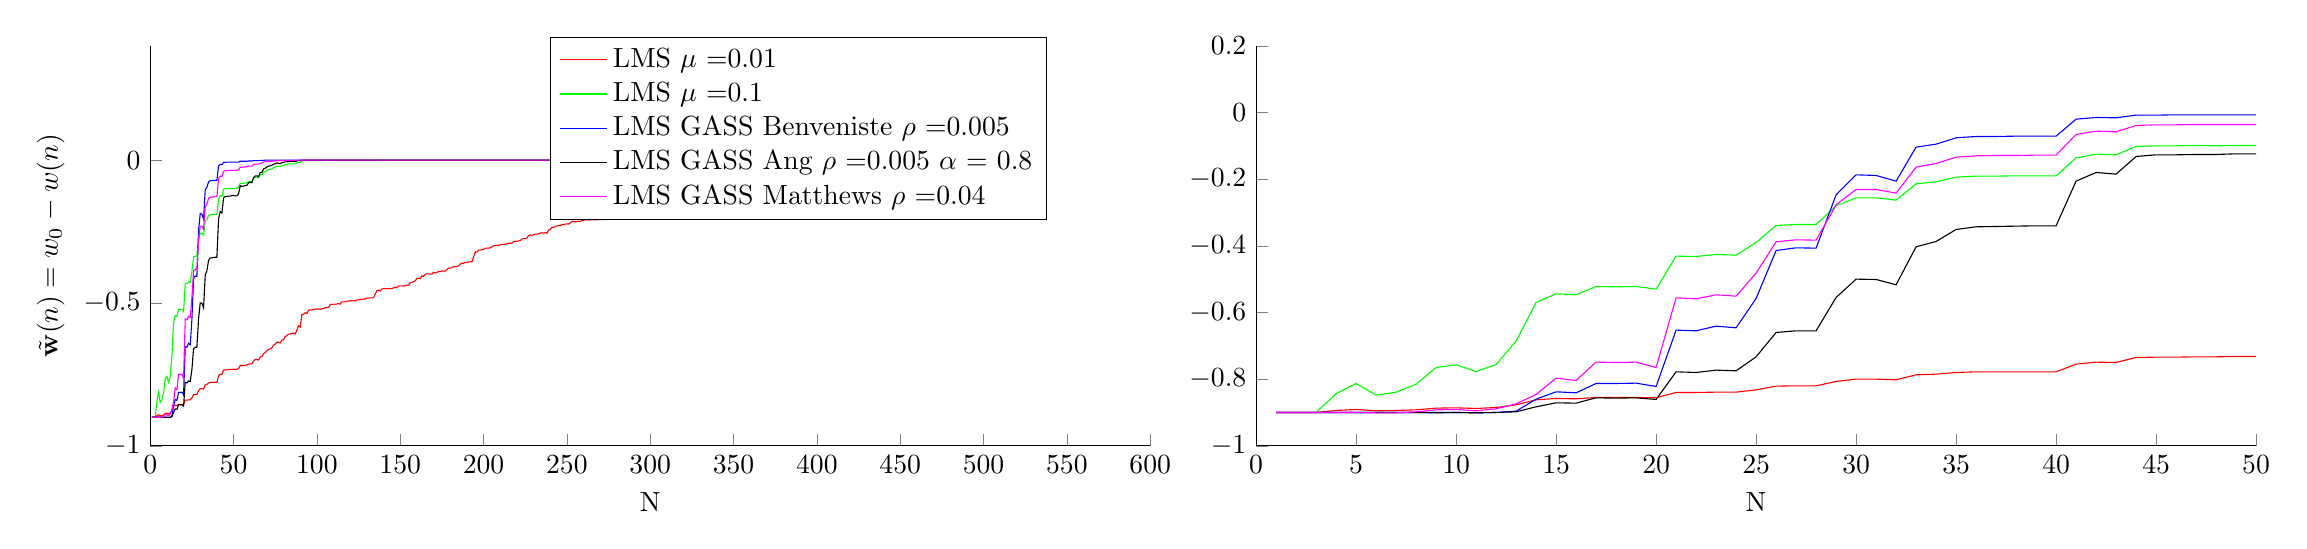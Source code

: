 % This file was created by matlab2tikz v0.4.7 running on MATLAB 8.1.
% Copyright (c) 2008--2014, Nico Schlömer <nico.schloemer@gmail.com>
% All rights reserved.
% Minimal pgfplots version: 1.3
% 
% The latest updates can be retrieved from
%   http://www.mathworks.com/matlabcentral/fileexchange/22022-matlab2tikz
% where you can also make suggestions and rate matlab2tikz.
% 
%
% defining custom colors
\definecolor{mycolor1}{rgb}{1.0,0.0,1.0}%
%
\begin{tikzpicture}

\begin{axis}[%
width=5in,
height=2in,
scale only axis,
xmin=0,
xmax=600,
xlabel={N},
ymin=-1,
ymax=0.4,
ylabel={$\tilde{\mathbf{w}}(n) = w_0-w(n)$},
name=plot1,
axis x line*=bottom,
axis y line*=left,
legend style={at={(0.4,0.565)},anchor=south west,draw=black,fill=white,legend cell align=left}
]
\addplot [color=red,solid]
  table[row sep=crcr]{1	-0.9\\
2	-0.9\\
3	-0.9\\
4	-0.894\\
5	-0.891\\
6	-0.895\\
7	-0.894\\
8	-0.892\\
9	-0.887\\
10	-0.886\\
11	-0.888\\
12	-0.885\\
13	-0.877\\
14	-0.862\\
15	-0.858\\
16	-0.859\\
17	-0.855\\
18	-0.855\\
19	-0.855\\
20	-0.856\\
21	-0.84\\
22	-0.84\\
23	-0.839\\
24	-0.839\\
25	-0.832\\
26	-0.821\\
27	-0.82\\
28	-0.82\\
29	-0.807\\
30	-0.8\\
31	-0.8\\
32	-0.802\\
33	-0.787\\
34	-0.785\\
35	-0.78\\
36	-0.778\\
37	-0.778\\
38	-0.778\\
39	-0.778\\
40	-0.778\\
41	-0.755\\
42	-0.749\\
43	-0.75\\
44	-0.735\\
45	-0.734\\
46	-0.734\\
47	-0.733\\
48	-0.733\\
49	-0.732\\
50	-0.732\\
51	-0.733\\
52	-0.732\\
53	-0.73\\
54	-0.719\\
55	-0.719\\
56	-0.719\\
57	-0.718\\
58	-0.717\\
59	-0.714\\
60	-0.713\\
61	-0.713\\
62	-0.703\\
63	-0.698\\
64	-0.698\\
65	-0.7\\
66	-0.689\\
67	-0.688\\
68	-0.677\\
69	-0.674\\
70	-0.667\\
71	-0.662\\
72	-0.661\\
73	-0.657\\
74	-0.648\\
75	-0.644\\
76	-0.637\\
77	-0.638\\
78	-0.64\\
79	-0.63\\
80	-0.629\\
81	-0.617\\
82	-0.615\\
83	-0.609\\
84	-0.609\\
85	-0.606\\
86	-0.606\\
87	-0.608\\
88	-0.595\\
89	-0.58\\
90	-0.584\\
91	-0.54\\
92	-0.54\\
93	-0.534\\
94	-0.537\\
95	-0.525\\
96	-0.524\\
97	-0.524\\
98	-0.523\\
99	-0.522\\
100	-0.521\\
101	-0.521\\
102	-0.523\\
103	-0.52\\
104	-0.52\\
105	-0.517\\
106	-0.516\\
107	-0.516\\
108	-0.505\\
109	-0.505\\
110	-0.505\\
111	-0.504\\
112	-0.504\\
113	-0.502\\
114	-0.504\\
115	-0.496\\
116	-0.496\\
117	-0.496\\
118	-0.494\\
119	-0.493\\
120	-0.493\\
121	-0.492\\
122	-0.492\\
123	-0.493\\
124	-0.489\\
125	-0.489\\
126	-0.488\\
127	-0.488\\
128	-0.486\\
129	-0.486\\
130	-0.483\\
131	-0.483\\
132	-0.482\\
133	-0.482\\
134	-0.482\\
135	-0.469\\
136	-0.457\\
137	-0.455\\
138	-0.458\\
139	-0.451\\
140	-0.45\\
141	-0.45\\
142	-0.45\\
143	-0.45\\
144	-0.45\\
145	-0.45\\
146	-0.447\\
147	-0.445\\
148	-0.446\\
149	-0.44\\
150	-0.44\\
151	-0.44\\
152	-0.441\\
153	-0.439\\
154	-0.438\\
155	-0.438\\
156	-0.429\\
157	-0.428\\
158	-0.425\\
159	-0.423\\
160	-0.414\\
161	-0.414\\
162	-0.415\\
163	-0.405\\
164	-0.407\\
165	-0.399\\
166	-0.398\\
167	-0.398\\
168	-0.399\\
169	-0.399\\
170	-0.393\\
171	-0.395\\
172	-0.393\\
173	-0.39\\
174	-0.39\\
175	-0.388\\
176	-0.388\\
177	-0.389\\
178	-0.384\\
179	-0.378\\
180	-0.378\\
181	-0.376\\
182	-0.373\\
183	-0.372\\
184	-0.373\\
185	-0.37\\
186	-0.364\\
187	-0.361\\
188	-0.361\\
189	-0.358\\
190	-0.358\\
191	-0.357\\
192	-0.355\\
193	-0.356\\
194	-0.339\\
195	-0.321\\
196	-0.322\\
197	-0.315\\
198	-0.315\\
199	-0.313\\
200	-0.313\\
201	-0.308\\
202	-0.308\\
203	-0.308\\
204	-0.307\\
205	-0.304\\
206	-0.3\\
207	-0.299\\
208	-0.298\\
209	-0.299\\
210	-0.296\\
211	-0.296\\
212	-0.295\\
213	-0.296\\
214	-0.292\\
215	-0.291\\
216	-0.291\\
217	-0.291\\
218	-0.285\\
219	-0.284\\
220	-0.284\\
221	-0.283\\
222	-0.282\\
223	-0.276\\
224	-0.275\\
225	-0.275\\
226	-0.273\\
227	-0.264\\
228	-0.262\\
229	-0.263\\
230	-0.261\\
231	-0.259\\
232	-0.259\\
233	-0.258\\
234	-0.255\\
235	-0.255\\
236	-0.255\\
237	-0.254\\
238	-0.256\\
239	-0.245\\
240	-0.243\\
241	-0.235\\
242	-0.236\\
243	-0.231\\
244	-0.231\\
245	-0.229\\
246	-0.23\\
247	-0.225\\
248	-0.226\\
249	-0.224\\
250	-0.223\\
251	-0.224\\
252	-0.22\\
253	-0.215\\
254	-0.215\\
255	-0.215\\
256	-0.215\\
257	-0.214\\
258	-0.215\\
259	-0.211\\
260	-0.211\\
261	-0.209\\
262	-0.209\\
263	-0.209\\
264	-0.209\\
265	-0.209\\
266	-0.209\\
267	-0.209\\
268	-0.209\\
269	-0.208\\
270	-0.208\\
271	-0.208\\
272	-0.208\\
273	-0.208\\
274	-0.204\\
275	-0.204\\
276	-0.204\\
277	-0.203\\
278	-0.203\\
279	-0.202\\
280	-0.202\\
281	-0.203\\
282	-0.2\\
283	-0.197\\
284	-0.194\\
285	-0.194\\
286	-0.195\\
287	-0.194\\
288	-0.194\\
289	-0.194\\
290	-0.19\\
291	-0.188\\
292	-0.188\\
293	-0.187\\
294	-0.187\\
295	-0.186\\
296	-0.187\\
297	-0.187\\
298	-0.186\\
299	-0.185\\
300	-0.185\\
301	-0.182\\
302	-0.179\\
303	-0.178\\
304	-0.178\\
305	-0.176\\
306	-0.175\\
307	-0.174\\
308	-0.174\\
309	-0.174\\
310	-0.173\\
311	-0.173\\
312	-0.173\\
313	-0.171\\
314	-0.171\\
315	-0.171\\
316	-0.171\\
317	-0.171\\
318	-0.171\\
319	-0.17\\
320	-0.167\\
321	-0.168\\
322	-0.164\\
323	-0.164\\
324	-0.164\\
325	-0.164\\
326	-0.164\\
327	-0.164\\
328	-0.164\\
329	-0.161\\
330	-0.16\\
331	-0.16\\
332	-0.16\\
333	-0.16\\
334	-0.16\\
335	-0.16\\
336	-0.159\\
337	-0.159\\
338	-0.159\\
339	-0.158\\
340	-0.158\\
341	-0.157\\
342	-0.155\\
343	-0.153\\
344	-0.151\\
345	-0.151\\
346	-0.151\\
347	-0.15\\
348	-0.15\\
349	-0.15\\
350	-0.149\\
351	-0.149\\
352	-0.148\\
353	-0.148\\
354	-0.148\\
355	-0.147\\
356	-0.148\\
357	-0.145\\
358	-0.146\\
359	-0.143\\
360	-0.141\\
361	-0.141\\
362	-0.141\\
363	-0.141\\
364	-0.141\\
365	-0.14\\
366	-0.139\\
367	-0.139\\
368	-0.14\\
369	-0.137\\
370	-0.138\\
371	-0.137\\
372	-0.136\\
373	-0.136\\
374	-0.135\\
375	-0.136\\
376	-0.137\\
377	-0.136\\
378	-0.133\\
379	-0.133\\
380	-0.133\\
381	-0.132\\
382	-0.132\\
383	-0.131\\
384	-0.13\\
385	-0.13\\
386	-0.131\\
387	-0.131\\
388	-0.129\\
389	-0.129\\
390	-0.126\\
391	-0.123\\
392	-0.122\\
393	-0.121\\
394	-0.121\\
395	-0.121\\
396	-0.121\\
397	-0.121\\
398	-0.121\\
399	-0.121\\
400	-0.12\\
401	-0.12\\
402	-0.118\\
403	-0.117\\
404	-0.118\\
405	-0.118\\
406	-0.118\\
407	-0.117\\
408	-0.117\\
409	-0.117\\
410	-0.115\\
411	-0.115\\
412	-0.115\\
413	-0.116\\
414	-0.112\\
415	-0.112\\
416	-0.112\\
417	-0.112\\
418	-0.112\\
419	-0.112\\
420	-0.112\\
421	-0.112\\
422	-0.111\\
423	-0.11\\
424	-0.11\\
425	-0.11\\
426	-0.11\\
427	-0.11\\
428	-0.107\\
429	-0.105\\
430	-0.105\\
431	-0.105\\
432	-0.104\\
433	-0.102\\
434	-0.102\\
435	-0.102\\
436	-0.102\\
437	-0.1\\
438	-0.1\\
439	-0.1\\
440	-0.101\\
441	-0.101\\
442	-0.099\\
443	-0.099\\
444	-0.097\\
445	-0.096\\
446	-0.096\\
447	-0.096\\
448	-0.096\\
449	-0.096\\
450	-0.096\\
451	-0.096\\
452	-0.096\\
453	-0.096\\
454	-0.095\\
455	-0.095\\
456	-0.095\\
457	-0.095\\
458	-0.095\\
459	-0.094\\
460	-0.094\\
461	-0.094\\
462	-0.094\\
463	-0.094\\
464	-0.094\\
465	-0.092\\
466	-0.092\\
467	-0.092\\
468	-0.092\\
469	-0.091\\
470	-0.091\\
471	-0.091\\
472	-0.091\\
473	-0.091\\
474	-0.091\\
475	-0.091\\
476	-0.09\\
477	-0.09\\
478	-0.09\\
479	-0.09\\
480	-0.09\\
481	-0.09\\
482	-0.089\\
483	-0.089\\
484	-0.088\\
485	-0.088\\
486	-0.088\\
487	-0.085\\
488	-0.082\\
489	-0.081\\
490	-0.08\\
491	-0.081\\
492	-0.079\\
493	-0.079\\
494	-0.078\\
495	-0.078\\
496	-0.078\\
497	-0.078\\
498	-0.077\\
499	-0.077\\
500	-0.078\\
501	-0.075\\
};
\addlegendentry{$\text{LMS }\mu\text{ =0.01}$};

\addplot [color=green,solid]
  table[row sep=crcr]{1	-0.9\\
2	-0.9\\
3	-0.9\\
4	-0.843\\
5	-0.813\\
6	-0.848\\
7	-0.839\\
8	-0.815\\
9	-0.765\\
10	-0.757\\
11	-0.777\\
12	-0.756\\
13	-0.686\\
14	-0.57\\
15	-0.544\\
16	-0.547\\
17	-0.522\\
18	-0.523\\
19	-0.522\\
20	-0.53\\
21	-0.431\\
22	-0.432\\
23	-0.426\\
24	-0.428\\
25	-0.39\\
26	-0.339\\
27	-0.336\\
28	-0.336\\
29	-0.28\\
30	-0.256\\
31	-0.256\\
32	-0.263\\
33	-0.214\\
34	-0.208\\
35	-0.194\\
36	-0.191\\
37	-0.191\\
38	-0.19\\
39	-0.19\\
40	-0.19\\
41	-0.136\\
42	-0.125\\
43	-0.127\\
44	-0.102\\
45	-0.1\\
46	-0.1\\
47	-0.099\\
48	-0.1\\
49	-0.099\\
50	-0.099\\
51	-0.099\\
52	-0.099\\
53	-0.096\\
54	-0.081\\
55	-0.082\\
56	-0.081\\
57	-0.08\\
58	-0.079\\
59	-0.075\\
60	-0.074\\
61	-0.075\\
62	-0.063\\
63	-0.06\\
64	-0.06\\
65	-0.061\\
66	-0.051\\
67	-0.051\\
68	-0.042\\
69	-0.041\\
70	-0.036\\
71	-0.033\\
72	-0.033\\
73	-0.031\\
74	-0.026\\
75	-0.025\\
76	-0.022\\
77	-0.022\\
78	-0.023\\
79	-0.02\\
80	-0.019\\
81	-0.015\\
82	-0.015\\
83	-0.013\\
84	-0.013\\
85	-0.013\\
86	-0.013\\
87	-0.013\\
88	-0.01\\
89	-0.008\\
90	-0.008\\
91	-0.002\\
92	-0.002\\
93	-0.002\\
94	-0.002\\
95	-0.002\\
96	-0.002\\
97	-0.002\\
98	-0.002\\
99	-0.002\\
100	-0.002\\
101	-0.002\\
102	-0.002\\
103	-0.002\\
104	-0.002\\
105	-0.001\\
106	-0.001\\
107	-0.001\\
108	-0.001\\
109	-0.001\\
110	-0.001\\
111	-0.001\\
112	-0.001\\
113	-0.001\\
114	-0.001\\
115	-0.001\\
116	-0.001\\
117	-0.001\\
118	-0.001\\
119	-0.001\\
120	-0.001\\
121	-0.001\\
122	-0.001\\
123	-0.001\\
124	-0.001\\
125	-0.001\\
126	-0.001\\
127	-0.001\\
128	-0.001\\
129	-0.001\\
130	-0.001\\
131	-0.001\\
132	-0.001\\
133	-0.001\\
134	-0.001\\
135	-0.001\\
136	-0.0\\
137	-0.0\\
138	-0.0\\
139	-0.0\\
140	-0.0\\
141	-0.0\\
142	-0.0\\
143	-0.0\\
144	-0.0\\
145	-0.0\\
146	-0.0\\
147	-0.0\\
148	-0.0\\
149	-0.0\\
150	-0.0\\
151	-0.0\\
152	-0.0\\
153	-0.0\\
154	-0.0\\
155	-0.0\\
156	-0.0\\
157	-0.0\\
158	-0.0\\
159	-0.0\\
160	-0.0\\
161	-0.0\\
162	-0.0\\
163	-0.0\\
164	-0.0\\
165	-8.71e-05\\
166	-8.623e-05\\
167	-8.636e-05\\
168	-8.84e-05\\
169	-8.647e-05\\
170	-7.489e-05\\
171	-7.837e-05\\
172	-7.353e-05\\
173	-6.923e-05\\
174	-6.839e-05\\
175	-6.466e-05\\
176	-6.516e-05\\
177	-6.582e-05\\
178	-5.805e-05\\
179	-4.969e-05\\
180	-4.889e-05\\
181	-4.607e-05\\
182	-4.232e-05\\
183	-4.211e-05\\
184	-4.227e-05\\
185	-3.904e-05\\
186	-3.281e-05\\
187	-2.995e-05\\
188	-3.06e-05\\
189	-2.806e-05\\
190	-2.76e-05\\
191	-2.681e-05\\
192	-2.516e-05\\
193	-2.607e-05\\
194	-1.404e-05\\
195	-6.358e-06\\
196	-6.435e-06\\
197	-4.956e-06\\
198	-4.994e-06\\
199	-4.664e-06\\
200	-4.63e-06\\
201	-3.925e-06\\
202	-3.916e-06\\
203	-3.858e-06\\
204	-3.856e-06\\
205	-3.508e-06\\
206	-3.098e-06\\
207	-2.992e-06\\
208	-2.941e-06\\
209	-2.995e-06\\
210	-2.587e-06\\
211	-2.586e-06\\
212	-2.537e-06\\
213	-2.571e-06\\
214	-2.262e-06\\
215	-2.209e-06\\
216	-2.208e-06\\
217	-2.227e-06\\
218	-1.837e-06\\
219	-1.758e-06\\
220	-1.761e-06\\
221	-1.683e-06\\
222	-1.541e-06\\
223	-1.267e-06\\
224	-1.214e-06\\
225	-1.217e-06\\
226	-1.146e-06\\
227	-7.942e-07\\
228	-7.454e-07\\
229	-7.585e-07\\
230	-6.728e-07\\
231	-6.39e-07\\
232	-6.376e-07\\
233	-6.035e-07\\
234	-5.577e-07\\
235	-5.572e-07\\
236	-5.471e-07\\
237	-5.311e-07\\
238	-5.532e-07\\
239	-3.408e-07\\
240	-3.193e-07\\
241	-2.442e-07\\
242	-2.208e-07\\
243	-1.786e-07\\
244	-1.796e-07\\
245	-1.667e-07\\
246	-1.699e-07\\
247	-1.377e-07\\
248	-1.374e-07\\
249	-1.295e-07\\
250	-1.249e-07\\
251	-1.244e-07\\
252	-1.113e-07\\
253	-8.665e-08\\
254	-8.592e-08\\
255	-8.433e-08\\
256	-8.425e-08\\
257	-8.358e-08\\
258	-8.417e-08\\
259	-7.383e-08\\
260	-6.862e-08\\
261	-6.491e-08\\
262	-6.491e-08\\
263	-6.387e-08\\
264	-6.352e-08\\
265	-6.331e-08\\
266	-6.337e-08\\
267	-6.183e-08\\
268	-6.188e-08\\
269	-6.092e-08\\
270	-6.095e-08\\
271	-6.043e-08\\
272	-6.043e-08\\
273	-5.988e-08\\
274	-5.124e-08\\
275	-4.986e-08\\
276	-4.993e-08\\
277	-4.859e-08\\
278	-4.802e-08\\
279	-4.52e-08\\
280	-4.521e-08\\
281	-4.479e-08\\
282	-4.043e-08\\
283	-3.664e-08\\
284	-3.059e-08\\
285	-3.065e-08\\
286	-3.026e-08\\
287	-2.911e-08\\
288	-2.91e-08\\
289	-2.927e-08\\
290	-2.507e-08\\
291	-2.243e-08\\
292	-2.235e-08\\
293	-2.175e-08\\
294	-2.155e-08\\
295	-2.013e-08\\
296	-2.03e-08\\
297	-1.894e-08\\
298	-1.709e-08\\
299	-1.648e-08\\
300	-1.644e-08\\
301	-1.447e-08\\
302	-1.243e-08\\
303	-1.178e-08\\
304	-1.183e-08\\
305	-1.059e-08\\
306	-1.031e-08\\
307	-9.306e-09\\
308	-9.301e-09\\
309	-9.293e-09\\
310	-9.283e-09\\
311	-9.211e-09\\
312	-8.489e-09\\
313	-7.916e-09\\
314	-7.804e-09\\
315	-7.618e-09\\
316	-7.562e-09\\
317	-7.556e-09\\
318	-7.469e-09\\
319	-7.255e-09\\
320	-6.467e-09\\
321	-6.41e-09\\
322	-5.105e-09\\
323	-4.968e-09\\
324	-4.951e-09\\
325	-4.953e-09\\
326	-4.905e-09\\
327	-4.925e-09\\
328	-4.798e-09\\
329	-4.093e-09\\
330	-3.891e-09\\
331	-3.894e-09\\
332	-3.853e-09\\
333	-3.84e-09\\
334	-3.75e-09\\
335	-3.753e-09\\
336	-3.631e-09\\
337	-3.613e-09\\
338	-3.547e-09\\
339	-3.407e-09\\
340	-3.324e-09\\
341	-3.171e-09\\
342	-2.873e-09\\
343	-2.525e-09\\
344	-2.291e-09\\
345	-2.272e-09\\
346	-2.264e-09\\
347	-2.101e-09\\
348	-2.019e-09\\
349	-2.03e-09\\
350	-1.858e-09\\
351	-1.872e-09\\
352	-1.697e-09\\
353	-1.655e-09\\
354	-1.653e-09\\
355	-1.614e-09\\
356	-1.6e-09\\
357	-1.327e-09\\
358	-1.337e-09\\
359	-1.159e-09\\
360	-1.015e-09\\
361	-1.014e-09\\
362	-1.013e-09\\
363	-1.011e-09\\
364	-1.009e-09\\
365	-9.735e-10\\
366	-9.004e-10\\
367	-9.03e-10\\
368	-8.968e-10\\
369	-7.567e-10\\
370	-7.406e-10\\
371	-6.149e-10\\
372	-5.826e-10\\
373	-5.766e-10\\
374	-5.63e-10\\
375	-5.662e-10\\
376	-5.814e-10\\
377	-5.072e-10\\
378	-4.117e-10\\
379	-4.058e-10\\
380	-4.044e-10\\
381	-3.724e-10\\
382	-3.65e-10\\
383	-3.347e-10\\
384	-3.254e-10\\
385	-3.237e-10\\
386	-3.326e-10\\
387	-3.263e-10\\
388	-2.865e-10\\
389	-2.854e-10\\
390	-2.285e-10\\
391	-1.682e-10\\
392	-1.613e-10\\
393	-1.417e-10\\
394	-1.404e-10\\
395	-1.401e-10\\
396	-1.4e-10\\
397	-1.406e-10\\
398	-1.433e-10\\
399	-1.412e-10\\
400	-1.25e-10\\
401	-1.266e-10\\
402	-1.087e-10\\
403	-1.026e-10\\
404	-1.027e-10\\
405	-1.026e-10\\
406	-1.041e-10\\
407	-9.891e-11\\
408	-9.883e-11\\
409	-9.676e-11\\
410	-7.471e-11\\
411	-7.567e-11\\
412	-7.634e-11\\
413	-7.953e-11\\
414	-5.9e-11\\
415	-5.821e-11\\
416	-5.876e-11\\
417	-5.512e-11\\
418	-5.436e-11\\
419	-5.419e-11\\
420	-5.418e-11\\
421	-5.521e-11\\
422	-4.998e-11\\
423	-4.844e-11\\
424	-4.811e-11\\
425	-4.681e-11\\
426	-4.671e-11\\
427	-4.767e-11\\
428	-3.389e-11\\
429	-2.79e-11\\
430	-2.796e-11\\
431	-2.799e-11\\
432	-2.491e-11\\
433	-2.089e-11\\
434	-2.027e-11\\
435	-2.025e-11\\
436	-2.037e-11\\
437	-1.798e-11\\
438	-1.792e-11\\
439	-1.794e-11\\
440	-1.804e-11\\
441	-1.844e-11\\
442	-1.511e-11\\
443	-1.52e-11\\
444	-1.208e-11\\
445	-1.115e-11\\
446	-1.115e-11\\
447	-1.118e-11\\
448	-1.109e-11\\
449	-1.111e-11\\
450	-1.093e-11\\
451	-1.104e-11\\
452	-1.059e-11\\
453	-1.055e-11\\
454	-1.006e-11\\
455	-1.022e-11\\
456	-9.458e-12\\
457	-9.527e-12\\
458	-9.382e-12\\
459	-9.013e-12\\
460	-8.93e-12\\
461	-8.909e-12\\
462	-8.818e-12\\
463	-8.774e-12\\
464	-8.602e-12\\
465	-6.791e-12\\
466	-6.662e-12\\
467	-6.608e-12\\
468	-6.487e-12\\
469	-6.179e-12\\
470	-6.254e-12\\
471	-6.134e-12\\
472	-5.81e-12\\
473	-5.864e-12\\
474	-6.039e-12\\
475	-5.714e-12\\
476	-5.26e-12\\
477	-5.258e-12\\
478	-5.068e-12\\
479	-5.034e-12\\
480	-4.939e-12\\
481	-4.893e-12\\
482	-4.666e-12\\
483	-4.302e-12\\
484	-4.22e-12\\
485	-3.977e-12\\
486	-3.852e-12\\
487	-2.832e-12\\
488	-2.017e-12\\
489	-1.778e-12\\
490	-1.621e-12\\
491	-1.665e-12\\
492	-1.35e-12\\
493	-1.368e-12\\
494	-1.215e-12\\
495	-1.14e-12\\
496	-1.145e-12\\
497	-1.103e-12\\
498	-1.091e-12\\
499	-1.087e-12\\
500	-1.132e-12\\
501	-7.692e-13\\
};
\addlegendentry{$\text{LMS }\mu\text{ =0.1}$};

\addplot [color=blue,solid]
  table[row sep=crcr]{1	-0.9\\
2	-0.9\\
3	-0.9\\
4	-0.9\\
5	-0.9\\
6	-0.9\\
7	-0.9\\
8	-0.9\\
9	-0.901\\
10	-0.9\\
11	-0.901\\
12	-0.9\\
13	-0.896\\
14	-0.86\\
15	-0.838\\
16	-0.841\\
17	-0.813\\
18	-0.813\\
19	-0.812\\
20	-0.822\\
21	-0.653\\
22	-0.655\\
23	-0.641\\
24	-0.646\\
25	-0.558\\
26	-0.414\\
27	-0.406\\
28	-0.407\\
29	-0.247\\
30	-0.187\\
31	-0.189\\
32	-0.206\\
33	-0.104\\
34	-0.095\\
35	-0.076\\
36	-0.072\\
37	-0.072\\
38	-0.071\\
39	-0.071\\
40	-0.071\\
41	-0.02\\
42	-0.015\\
43	-0.016\\
44	-0.008\\
45	-0.008\\
46	-0.007\\
47	-0.007\\
48	-0.007\\
49	-0.007\\
50	-0.007\\
51	-0.007\\
52	-0.007\\
53	-0.007\\
54	-0.004\\
55	-0.004\\
56	-0.004\\
57	-0.004\\
58	-0.004\\
59	-0.003\\
60	-0.003\\
61	-0.003\\
62	-0.002\\
63	-0.002\\
64	-0.002\\
65	-0.002\\
66	-0.001\\
67	-0.001\\
68	-0.001\\
69	-0.0\\
70	-0.0\\
71	-0.0\\
72	-0.0\\
73	-0.0\\
74	-0.0\\
75	-0.0\\
76	-8.33e-05\\
77	-8.287e-05\\
78	-7.842e-05\\
79	-4.479e-05\\
80	-4.359e-05\\
81	-2.936e-05\\
82	-1.876e-05\\
83	-1.503e-05\\
84	-1.396e-05\\
85	-1.284e-05\\
86	-1.22e-05\\
87	-1.13e-05\\
88	-7.581e-06\\
89	-3.263e-06\\
90	-2.531e-06\\
91	3.122e-06\\
92	3.216e-06\\
93	3.229e-06\\
94	1.947e-06\\
95	1.165e-06\\
96	1.076e-06\\
97	1.054e-06\\
98	1.093e-06\\
99	8.862e-07\\
100	8.554e-07\\
101	8.623e-07\\
102	7.325e-07\\
103	3.188e-07\\
104	2.507e-07\\
105	2.437e-07\\
106	2.288e-07\\
107	2.295e-07\\
108	7.822e-08\\
109	7.788e-08\\
110	7.673e-08\\
111	6.474e-08\\
112	6.355e-08\\
113	6.526e-08\\
114	3.314e-08\\
115	1.86e-08\\
116	1.857e-08\\
117	1.832e-08\\
118	1.689e-08\\
119	1.61e-08\\
120	1.612e-08\\
121	1.53e-08\\
122	1.513e-08\\
123	1.473e-08\\
124	1.197e-08\\
125	1.185e-08\\
126	1.117e-08\\
127	1.109e-08\\
128	1.028e-08\\
129	9.077e-09\\
130	7.967e-09\\
131	7.881e-09\\
132	7.254e-09\\
133	7.075e-09\\
134	7.058e-09\\
135	3.811e-09\\
136	2.214e-09\\
137	2.282e-09\\
138	1.352e-09\\
139	4.154e-10\\
140	3.901e-10\\
141	3.871e-10\\
142	3.829e-10\\
143	3.848e-10\\
144	3.753e-10\\
145	3.432e-10\\
146	3.024e-10\\
147	1.846e-10\\
148	1.834e-10\\
149	1.117e-10\\
150	1.104e-10\\
151	1.122e-10\\
152	1.217e-10\\
153	1.003e-10\\
154	9.735e-11\\
155	9.346e-11\\
156	3.861e-11\\
157	3.782e-11\\
158	2.944e-11\\
159	2.525e-11\\
160	4.902e-12\\
161	4.796e-12\\
162	5.223e-12\\
163	1.855e-12\\
164	2.34e-12\\
165	1.011e-12\\
166	9.757e-13\\
167	9.857e-13\\
168	1.086e-12\\
169	1.022e-12\\
170	6.097e-13\\
171	7.332e-13\\
172	5.809e-13\\
173	4.798e-13\\
174	4.592e-13\\
175	3.785e-13\\
176	3.967e-13\\
177	4.183e-13\\
178	2.632e-13\\
179	1.542e-13\\
180	1.454e-13\\
181	1.16e-13\\
182	8.615e-14\\
183	8.527e-14\\
184	8.682e-14\\
185	6.106e-14\\
186	2.687e-14\\
187	1.543e-14\\
188	2.22e-14\\
189	1.499e-14\\
190	1.354e-14\\
191	1.055e-14\\
192	6.883e-15\\
193	1.132e-14\\
194	-1.554e-14\\
195	7.438e-15\\
196	6.217e-15\\
197	1.443e-15\\
198	1.221e-15\\
199	8.882e-16\\
200	9.992e-16\\
201	5.551e-16\\
202	5.551e-16\\
203	5.551e-16\\
204	5.551e-16\\
205	9.992e-16\\
206	9.992e-16\\
207	9.992e-16\\
208	9.992e-16\\
209	7.772e-16\\
210	2.22e-16\\
211	2.22e-16\\
212	2.22e-16\\
213	1.11e-16\\
214	2.22e-16\\
215	2.22e-16\\
216	2.22e-16\\
217	2.22e-16\\
218	2.22e-16\\
219	1.11e-16\\
220	1.11e-16\\
221	1.11e-16\\
222	-1.11e-16\\
223	0\\
224	0\\
225	0\\
226	0\\
227	0\\
228	0\\
229	0\\
230	0\\
231	0\\
232	0\\
233	0\\
234	0\\
235	0\\
236	0\\
237	0\\
238	0\\
239	0\\
240	0\\
241	0\\
242	0\\
243	0\\
244	0\\
245	0\\
246	0\\
247	0\\
248	0\\
249	0\\
250	0\\
251	0\\
252	0\\
253	0\\
254	0\\
255	0\\
256	0\\
257	0\\
258	0\\
259	0\\
260	0\\
261	0\\
262	0\\
263	0\\
264	0\\
265	0\\
266	0\\
267	0\\
268	0\\
269	0\\
270	0\\
271	0\\
272	0\\
273	0\\
274	0\\
275	0\\
276	0\\
277	0\\
278	0\\
279	0\\
280	0\\
281	0\\
282	0\\
283	0\\
284	0\\
285	0\\
286	0\\
287	0\\
288	0\\
289	0\\
290	0\\
291	0\\
292	0\\
293	0\\
294	0\\
295	0\\
296	0\\
297	0\\
298	0\\
299	0\\
300	0\\
301	0\\
302	0\\
303	0\\
304	0\\
305	0\\
306	0\\
307	0\\
308	0\\
309	0\\
310	0\\
311	0\\
312	0\\
313	0\\
314	0\\
315	0\\
316	0\\
317	0\\
318	0\\
319	0\\
320	0\\
321	0\\
322	0\\
323	0\\
324	0\\
325	0\\
326	0\\
327	0\\
328	0\\
329	0\\
330	0\\
331	0\\
332	0\\
333	0\\
334	0\\
335	0\\
336	0\\
337	0\\
338	0\\
339	0\\
340	0\\
341	0\\
342	0\\
343	0\\
344	0\\
345	0\\
346	0\\
347	0\\
348	0\\
349	0\\
350	0\\
351	0\\
352	0\\
353	0\\
354	0\\
355	0\\
356	0\\
357	0\\
358	0\\
359	0\\
360	0\\
361	0\\
362	0\\
363	0\\
364	0\\
365	0\\
366	0\\
367	0\\
368	0\\
369	0\\
370	0\\
371	0\\
372	0\\
373	0\\
374	0\\
375	0\\
376	0\\
377	0\\
378	0\\
379	0\\
380	0\\
381	0\\
382	0\\
383	0\\
384	0\\
385	0\\
386	0\\
387	0\\
388	0\\
389	0\\
390	0\\
391	0\\
392	0\\
393	0\\
394	0\\
395	0\\
396	0\\
397	0\\
398	0\\
399	0\\
400	0\\
401	0\\
402	0\\
403	0\\
404	0\\
405	0\\
406	0\\
407	0\\
408	0\\
409	0\\
410	0\\
411	0\\
412	0\\
413	0\\
414	0\\
415	0\\
416	0\\
417	0\\
418	0\\
419	0\\
420	0\\
421	0\\
422	0\\
423	0\\
424	0\\
425	0\\
426	0\\
427	0\\
428	0\\
429	0\\
430	0\\
431	0\\
432	0\\
433	0\\
434	0\\
435	0\\
436	0\\
437	0\\
438	0\\
439	0\\
440	0\\
441	0\\
442	0\\
443	0\\
444	0\\
445	0\\
446	0\\
447	0\\
448	0\\
449	0\\
450	0\\
451	0\\
452	0\\
453	0\\
454	0\\
455	0\\
456	0\\
457	0\\
458	0\\
459	0\\
460	0\\
461	0\\
462	0\\
463	0\\
464	0\\
465	0\\
466	0\\
467	0\\
468	0\\
469	0\\
470	0\\
471	0\\
472	0\\
473	0\\
474	0\\
475	0\\
476	0\\
477	0\\
478	0\\
479	0\\
480	0\\
481	0\\
482	0\\
483	0\\
484	0\\
485	0\\
486	0\\
487	0\\
488	0\\
489	0\\
490	0\\
491	0\\
492	0\\
493	0\\
494	0\\
495	0\\
496	0\\
497	0\\
498	0\\
499	0\\
500	0\\
501	0\\
};
\addlegendentry{$\text{LMS GASS Benveniste }\rho\text{ =0.005}$};

\addplot [color=black,solid]
  table[row sep=crcr]{1	-0.9\\
2	-0.9\\
3	-0.9\\
4	-0.9\\
5	-0.9\\
6	-0.9\\
7	-0.9\\
8	-0.9\\
9	-0.9\\
10	-0.9\\
11	-0.901\\
12	-0.9\\
13	-0.898\\
14	-0.883\\
15	-0.871\\
16	-0.872\\
17	-0.856\\
18	-0.857\\
19	-0.856\\
20	-0.861\\
21	-0.778\\
22	-0.78\\
23	-0.773\\
24	-0.775\\
25	-0.733\\
26	-0.66\\
27	-0.655\\
28	-0.655\\
29	-0.555\\
30	-0.5\\
31	-0.501\\
32	-0.517\\
33	-0.403\\
34	-0.387\\
35	-0.351\\
36	-0.343\\
37	-0.342\\
38	-0.341\\
39	-0.34\\
40	-0.34\\
41	-0.206\\
42	-0.18\\
43	-0.185\\
44	-0.132\\
45	-0.127\\
46	-0.127\\
47	-0.126\\
48	-0.126\\
49	-0.124\\
50	-0.124\\
51	-0.125\\
52	-0.125\\
53	-0.118\\
54	-0.09\\
55	-0.092\\
56	-0.091\\
57	-0.089\\
58	-0.088\\
59	-0.08\\
60	-0.078\\
61	-0.079\\
62	-0.061\\
63	-0.055\\
64	-0.055\\
65	-0.058\\
66	-0.043\\
67	-0.043\\
68	-0.031\\
69	-0.029\\
70	-0.024\\
71	-0.021\\
72	-0.02\\
73	-0.018\\
74	-0.014\\
75	-0.013\\
76	-0.01\\
77	-0.011\\
78	-0.012\\
79	-0.009\\
80	-0.008\\
81	-0.006\\
82	-0.006\\
83	-0.005\\
84	-0.005\\
85	-0.004\\
86	-0.004\\
87	-0.005\\
88	-0.003\\
89	-0.002\\
90	-0.002\\
91	0.0\\
92	0.0\\
93	0.0\\
94	0.0\\
95	0.0\\
96	0.0\\
97	0.0\\
98	0.0\\
99	0.0\\
100	0.0\\
101	0.0\\
102	0.0\\
103	0.0\\
104	0.0\\
105	0.0\\
106	9.941e-05\\
107	9.918e-05\\
108	6.587e-05\\
109	6.589e-05\\
110	6.655e-05\\
111	6.455e-05\\
112	6.264e-05\\
113	5.948e-05\\
114	6.08e-05\\
115	4.597e-05\\
116	4.585e-05\\
117	4.636e-05\\
118	4.33e-05\\
119	4.239e-05\\
120	4.26e-05\\
121	4.111e-05\\
122	4.051e-05\\
123	4.186e-05\\
124	3.716e-05\\
125	3.67e-05\\
126	3.575e-05\\
127	3.545e-05\\
128	3.282e-05\\
129	3.274e-05\\
130	3.032e-05\\
131	2.993e-05\\
132	2.923e-05\\
133	2.882e-05\\
134	2.873e-05\\
135	1.725e-05\\
136	1.113e-05\\
137	1.017e-05\\
138	1.112e-05\\
139	7.986e-06\\
140	7.767e-06\\
141	7.714e-06\\
142	7.69e-06\\
143	7.759e-06\\
144	7.905e-06\\
145	7.687e-06\\
146	6.932e-06\\
147	6.255e-06\\
148	6.392e-06\\
149	4.998e-06\\
150	4.965e-06\\
151	5.005e-06\\
152	5.221e-06\\
153	4.737e-06\\
154	4.663e-06\\
155	4.567e-06\\
156	3.093e-06\\
157	3.059e-06\\
158	2.704e-06\\
159	2.498e-06\\
160	1.551e-06\\
161	1.526e-06\\
162	1.577e-06\\
163	1.021e-06\\
164	1.105e-06\\
165	7.611e-07\\
166	7.492e-07\\
167	7.51e-07\\
168	7.784e-07\\
169	7.419e-07\\
170	5.887e-07\\
171	6.291e-07\\
172	5.61e-07\\
173	5.095e-07\\
174	4.995e-07\\
175	4.566e-07\\
176	4.625e-07\\
177	4.7e-07\\
178	3.831e-07\\
179	2.972e-07\\
180	2.896e-07\\
181	2.631e-07\\
182	2.295e-07\\
183	2.277e-07\\
184	2.292e-07\\
185	2.012e-07\\
186	1.512e-07\\
187	1.302e-07\\
188	1.351e-07\\
189	1.174e-07\\
190	1.143e-07\\
191	1.09e-07\\
192	9.829e-08\\
193	1.043e-07\\
194	3.075e-08\\
195	2.546e-09\\
196	1.701e-09\\
197	3.972e-10\\
198	4.6e-11\\
199	-1.143e-10\\
200	1.178e-10\\
201	-5.862e-11\\
202	-1.287e-11\\
203	-2.053e-11\\
204	-7.273e-12\\
205	1.145e-09\\
206	1.722e-09\\
207	1.912e-09\\
208	2.011e-09\\
209	1.487e-09\\
210	7.5e-10\\
211	6.589e-10\\
212	7.977e-10\\
213	3.163e-10\\
214	7.047e-10\\
215	6.733e-10\\
216	6.744e-10\\
217	5.665e-10\\
218	1.022e-09\\
219	9.015e-10\\
220	8.794e-10\\
221	1.16e-09\\
222	1.159e-10\\
223	3.857e-10\\
224	3.058e-10\\
225	2.807e-10\\
226	4.591e-10\\
227	4.886e-10\\
228	5.19e-10\\
229	3.817e-10\\
230	1.855e-10\\
231	2.074e-10\\
232	1.749e-10\\
233	2.15e-10\\
234	2.172e-10\\
235	2.058e-10\\
236	2.155e-10\\
237	2.326e-10\\
238	1.189e-10\\
239	9.32e-11\\
240	1.144e-10\\
241	1.455e-10\\
242	5.1e-11\\
243	3.94e-11\\
244	3.775e-11\\
245	3.876e-11\\
246	3.075e-11\\
247	2.867e-11\\
248	2.551e-11\\
249	2.84e-11\\
250	2.19e-11\\
251	1.822e-11\\
252	2.395e-11\\
253	1.754e-11\\
254	1.79e-11\\
255	1.722e-11\\
256	1.727e-11\\
257	1.742e-11\\
258	1.62e-11\\
259	1.848e-11\\
260	1.252e-11\\
261	1.237e-11\\
262	1.174e-11\\
263	1.11e-11\\
264	1.122e-11\\
265	1.077e-11\\
266	1.013e-11\\
267	9.675e-12\\
268	9.628e-12\\
269	9.076e-12\\
270	8.874e-12\\
271	8.707e-12\\
272	8.692e-12\\
273	9.031e-12\\
274	8.887e-12\\
275	8.379e-12\\
276	8.287e-12\\
277	8.185e-12\\
278	8.502e-12\\
279	6.717e-12\\
280	6.048e-12\\
281	4.703e-12\\
282	5.052e-12\\
283	6.023e-12\\
284	4.299e-12\\
285	4.246e-12\\
286	3.626e-12\\
287	3.415e-12\\
288	3.416e-12\\
289	3.275e-12\\
290	3.603e-12\\
291	3.368e-12\\
292	3.166e-12\\
293	3.112e-12\\
294	3.211e-12\\
295	2.639e-12\\
296	2.381e-12\\
297	1.228e-12\\
298	8.157e-13\\
299	8.733e-13\\
300	6.788e-13\\
301	8.241e-13\\
302	8.77e-13\\
303	7.857e-13\\
304	7.674e-13\\
305	7.176e-13\\
306	7.673e-13\\
307	6.607e-13\\
308	6.615e-13\\
309	6.584e-13\\
310	6.593e-13\\
311	6.787e-13\\
312	4.519e-13\\
313	4.684e-13\\
314	4.029e-13\\
315	3.632e-13\\
316	3.575e-13\\
317	3.584e-13\\
318	3.64e-13\\
319	3.882e-13\\
320	4.082e-13\\
321	2.76e-13\\
322	2.486e-13\\
323	2.296e-13\\
324	2.287e-13\\
325	2.28e-13\\
326	2.217e-13\\
327	2.16e-13\\
328	1.447e-13\\
329	1.482e-13\\
330	1.388e-13\\
331	1.38e-13\\
332	1.37e-13\\
333	1.384e-13\\
334	1.324e-13\\
335	1.318e-13\\
336	1.323e-13\\
337	1.272e-13\\
338	1.324e-13\\
339	1.149e-13\\
340	1.217e-13\\
341	8.726e-14\\
342	9.526e-14\\
343	1.013e-13\\
344	9.348e-14\\
345	9.281e-14\\
346	9.415e-14\\
347	6.684e-14\\
348	6.051e-14\\
349	5.795e-14\\
350	4.763e-14\\
351	4.53e-14\\
352	3.153e-14\\
353	3.064e-14\\
354	3.075e-14\\
355	3.242e-14\\
356	2.109e-14\\
357	1.81e-14\\
358	1.643e-14\\
359	1.887e-14\\
360	1.643e-14\\
361	1.621e-14\\
362	1.588e-14\\
363	1.532e-14\\
364	1.465e-14\\
365	1.554e-14\\
366	1.477e-14\\
367	1.399e-14\\
368	1.066e-14\\
369	1.166e-14\\
370	5.995e-15\\
371	2.331e-15\\
372	1.887e-15\\
373	1.887e-15\\
374	1.998e-15\\
375	1.443e-15\\
376	3.331e-16\\
377	-3.331e-16\\
378	0\\
379	-2.22e-16\\
380	-3.331e-16\\
381	-2.22e-16\\
382	-2.22e-16\\
383	-2.22e-16\\
384	-2.22e-16\\
385	-2.22e-16\\
386	-3.331e-16\\
387	-4.441e-16\\
388	-3.331e-16\\
389	-3.331e-16\\
390	-1.11e-16\\
391	0\\
392	0\\
393	0\\
394	0\\
395	0\\
396	0\\
397	0\\
398	0\\
399	0\\
400	0\\
401	0\\
402	0\\
403	0\\
404	0\\
405	0\\
406	0\\
407	0\\
408	0\\
409	0\\
410	0\\
411	0\\
412	0\\
413	0\\
414	0\\
415	0\\
416	0\\
417	0\\
418	0\\
419	0\\
420	0\\
421	0\\
422	0\\
423	0\\
424	0\\
425	0\\
426	0\\
427	0\\
428	0\\
429	0\\
430	0\\
431	0\\
432	0\\
433	0\\
434	0\\
435	0\\
436	0\\
437	0\\
438	0\\
439	0\\
440	0\\
441	0\\
442	0\\
443	0\\
444	0\\
445	0\\
446	0\\
447	0\\
448	0\\
449	0\\
450	0\\
451	0\\
452	0\\
453	0\\
454	0\\
455	0\\
456	0\\
457	0\\
458	0\\
459	0\\
460	0\\
461	0\\
462	0\\
463	0\\
464	0\\
465	0\\
466	0\\
467	0\\
468	0\\
469	0\\
470	0\\
471	0\\
472	0\\
473	0\\
474	0\\
475	0\\
476	0\\
477	0\\
478	0\\
479	0\\
480	0\\
481	0\\
482	0\\
483	0\\
484	0\\
485	0\\
486	0\\
487	1.11e-16\\
488	0\\
489	0\\
490	0\\
491	0\\
492	0\\
493	0\\
494	0\\
495	0\\
496	0\\
497	0\\
498	0\\
499	0\\
500	0\\
501	1.11e-16\\
};
\addlegendentry{$\text{LMS GASS Ang }\rho\text{ =0.005 }\alpha\text{ = 0.8}$};

\addplot [color=mycolor1,solid]
  table[row sep=crcr]{1	-0.9\\
2	-0.9\\
3	-0.9\\
4	-0.9\\
5	-0.9\\
6	-0.901\\
7	-0.901\\
8	-0.898\\
9	-0.892\\
10	-0.891\\
11	-0.895\\
12	-0.889\\
13	-0.874\\
14	-0.846\\
15	-0.797\\
16	-0.804\\
17	-0.749\\
18	-0.75\\
19	-0.749\\
20	-0.765\\
21	-0.556\\
22	-0.559\\
23	-0.547\\
24	-0.551\\
25	-0.482\\
26	-0.388\\
27	-0.382\\
28	-0.383\\
29	-0.277\\
30	-0.231\\
31	-0.231\\
32	-0.242\\
33	-0.164\\
34	-0.153\\
35	-0.134\\
36	-0.13\\
37	-0.129\\
38	-0.129\\
39	-0.128\\
40	-0.128\\
41	-0.066\\
42	-0.056\\
43	-0.058\\
44	-0.039\\
45	-0.037\\
46	-0.037\\
47	-0.036\\
48	-0.036\\
49	-0.036\\
50	-0.036\\
51	-0.036\\
52	-0.035\\
53	-0.034\\
54	-0.025\\
55	-0.025\\
56	-0.024\\
57	-0.024\\
58	-0.023\\
59	-0.021\\
60	-0.021\\
61	-0.021\\
62	-0.016\\
63	-0.014\\
64	-0.014\\
65	-0.014\\
66	-0.011\\
67	-0.01\\
68	-0.007\\
69	-0.006\\
70	-0.005\\
71	-0.004\\
72	-0.004\\
73	-0.004\\
74	-0.003\\
75	-0.003\\
76	-0.002\\
77	-0.002\\
78	-0.002\\
79	-0.002\\
80	-0.002\\
81	-0.001\\
82	-0.001\\
83	-0.001\\
84	-0.001\\
85	-0.001\\
86	-0.001\\
87	-0.001\\
88	-0.0\\
89	-0.0\\
90	-0.0\\
91	9.68e-05\\
92	9.583e-05\\
93	8.459e-05\\
94	8.007e-05\\
95	5.219e-05\\
96	5.051e-05\\
97	5.039e-05\\
98	4.928e-05\\
99	4.548e-05\\
100	4.485e-05\\
101	4.464e-05\\
102	4.483e-05\\
103	3.501e-05\\
104	3.301e-05\\
105	3.054e-05\\
106	2.93e-05\\
107	2.925e-05\\
108	1.717e-05\\
109	1.716e-05\\
110	1.727e-05\\
111	1.633e-05\\
112	1.585e-05\\
113	1.521e-05\\
114	1.401e-05\\
115	9.94e-06\\
116	9.916e-06\\
117	9.979e-06\\
118	9.279e-06\\
119	9.03e-06\\
120	9.069e-06\\
121	8.713e-06\\
122	8.589e-06\\
123	8.777e-06\\
124	7.631e-06\\
125	7.538e-06\\
126	7.289e-06\\
127	7.228e-06\\
128	6.68e-06\\
129	6.503e-06\\
130	5.946e-06\\
131	5.869e-06\\
132	5.659e-06\\
133	5.566e-06\\
134	5.549e-06\\
135	3.227e-06\\
136	2.009e-06\\
137	1.874e-06\\
138	1.854e-06\\
139	1.137e-06\\
140	1.096e-06\\
141	1.089e-06\\
142	1.083e-06\\
143	1.091e-06\\
144	1.095e-06\\
145	1.047e-06\\
146	9.451e-07\\
147	7.781e-07\\
148	7.764e-07\\
149	5.782e-07\\
150	5.732e-07\\
151	5.781e-07\\
152	6.038e-07\\
153	5.339e-07\\
154	5.24e-07\\
155	5.118e-07\\
156	3.146e-07\\
157	3.108e-07\\
158	2.662e-07\\
159	2.433e-07\\
160	1.274e-07\\
161	1.248e-07\\
162	1.296e-07\\
163	7.626e-08\\
164	8.3e-08\\
165	5.241e-08\\
166	5.145e-08\\
167	5.157e-08\\
168	5.376e-08\\
169	5.013e-08\\
170	3.789e-08\\
171	4.083e-08\\
172	3.522e-08\\
173	3.134e-08\\
174	3.06e-08\\
175	2.743e-08\\
176	2.787e-08\\
177	2.843e-08\\
178	2.212e-08\\
179	1.621e-08\\
180	1.571e-08\\
181	1.398e-08\\
182	1.183e-08\\
183	1.173e-08\\
184	1.182e-08\\
185	1.008e-08\\
186	7.082e-09\\
187	5.895e-09\\
188	6.179e-09\\
189	5.205e-09\\
190	5.037e-09\\
191	4.747e-09\\
192	4.181e-09\\
193	4.509e-09\\
194	7.464e-10\\
195	-1.61e-10\\
196	-2.418e-10\\
197	-1.868e-10\\
198	-2.163e-10\\
199	-2.006e-10\\
200	-1.809e-10\\
201	-1.388e-10\\
202	-1.351e-10\\
203	-1.319e-10\\
204	-1.308e-10\\
205	-3.164e-11\\
206	2.671e-11\\
207	4.35e-11\\
208	5.199e-11\\
209	1.557e-11\\
210	-1.368e-11\\
211	-1.915e-11\\
212	-8.949e-12\\
213	-3.895e-11\\
214	-4.618e-12\\
215	-4.725e-12\\
216	-4.657e-12\\
217	-1.143e-11\\
218	2.538e-11\\
219	2.053e-11\\
220	1.928e-11\\
221	3.612e-11\\
222	-1.462e-11\\
223	3.728e-12\\
224	9.835e-13\\
225	-1.723e-13\\
226	8.892e-12\\
227	1.352e-11\\
228	1.501e-11\\
229	9.549e-12\\
230	2.875e-12\\
231	3.87e-12\\
232	2.751e-12\\
233	4.35e-12\\
234	4.666e-12\\
235	4.285e-12\\
236	4.66e-12\\
237	5.313e-12\\
238	1.412e-12\\
239	1.499e-12\\
240	2.065e-12\\
241	2.881e-12\\
242	6.84e-13\\
243	5.026e-13\\
244	4.733e-13\\
245	4.99e-13\\
246	3.606e-13\\
247	3.435e-13\\
248	2.939e-13\\
249	3.428e-13\\
250	2.439e-13\\
251	1.887e-13\\
252	2.8e-13\\
253	1.898e-13\\
254	1.95e-13\\
255	1.86e-13\\
256	1.866e-13\\
257	1.888e-13\\
258	1.721e-13\\
259	2.042e-13\\
260	1.256e-13\\
261	1.241e-13\\
262	1.162e-13\\
263	1.086e-13\\
264	1.101e-13\\
265	1.046e-13\\
266	9.67e-14\\
267	9.148e-14\\
268	9.093e-14\\
269	8.449e-14\\
270	8.205e-14\\
271	8.016e-14\\
272	7.994e-14\\
273	8.415e-14\\
274	8.327e-14\\
275	7.749e-14\\
276	7.638e-14\\
277	7.538e-14\\
278	7.905e-14\\
279	5.906e-14\\
280	5.174e-14\\
281	3.719e-14\\
282	4.152e-14\\
283	5.196e-14\\
284	3.408e-14\\
285	3.353e-14\\
286	2.753e-14\\
287	2.565e-14\\
288	2.565e-14\\
289	2.431e-14\\
290	2.742e-14\\
291	2.531e-14\\
292	2.343e-14\\
293	2.298e-14\\
294	2.387e-14\\
295	1.876e-14\\
296	1.654e-14\\
297	6.994e-15\\
298	4.108e-15\\
299	4.552e-15\\
300	3.22e-15\\
301	4.33e-15\\
302	4.774e-15\\
303	4.219e-15\\
304	4.108e-15\\
305	3.775e-15\\
306	4.108e-15\\
307	3.442e-15\\
308	3.442e-15\\
309	3.442e-15\\
310	3.442e-15\\
311	3.553e-15\\
312	2.109e-15\\
313	2.22e-15\\
314	1.887e-15\\
315	1.665e-15\\
316	1.665e-15\\
317	1.665e-15\\
318	1.665e-15\\
319	1.776e-15\\
320	1.887e-15\\
321	1.11e-15\\
322	9.992e-16\\
323	8.882e-16\\
324	8.882e-16\\
325	8.882e-16\\
326	8.882e-16\\
327	8.882e-16\\
328	5.551e-16\\
329	5.551e-16\\
330	5.551e-16\\
331	5.551e-16\\
332	5.551e-16\\
333	5.551e-16\\
334	5.551e-16\\
335	5.551e-16\\
336	5.551e-16\\
337	5.551e-16\\
338	5.551e-16\\
339	4.441e-16\\
340	4.441e-16\\
341	3.331e-16\\
342	4.441e-16\\
343	4.441e-16\\
344	4.441e-16\\
345	4.441e-16\\
346	4.441e-16\\
347	3.331e-16\\
348	3.331e-16\\
349	3.331e-16\\
350	2.22e-16\\
351	2.22e-16\\
352	2.22e-16\\
353	2.22e-16\\
354	2.22e-16\\
355	2.22e-16\\
356	2.22e-16\\
357	2.22e-16\\
358	2.22e-16\\
359	2.22e-16\\
360	2.22e-16\\
361	2.22e-16\\
362	2.22e-16\\
363	2.22e-16\\
364	2.22e-16\\
365	2.22e-16\\
366	2.22e-16\\
367	2.22e-16\\
368	2.22e-16\\
369	2.22e-16\\
370	2.22e-16\\
371	1.11e-16\\
372	1.11e-16\\
373	1.11e-16\\
374	1.11e-16\\
375	1.11e-16\\
376	1.11e-16\\
377	1.11e-16\\
378	1.11e-16\\
379	1.11e-16\\
380	1.11e-16\\
381	1.11e-16\\
382	1.11e-16\\
383	1.11e-16\\
384	1.11e-16\\
385	1.11e-16\\
386	1.11e-16\\
387	1.11e-16\\
388	1.11e-16\\
389	1.11e-16\\
390	1.11e-16\\
391	1.11e-16\\
392	1.11e-16\\
393	1.11e-16\\
394	1.11e-16\\
395	1.11e-16\\
396	1.11e-16\\
397	1.11e-16\\
398	1.11e-16\\
399	1.11e-16\\
400	1.11e-16\\
401	1.11e-16\\
402	1.11e-16\\
403	1.11e-16\\
404	1.11e-16\\
405	1.11e-16\\
406	1.11e-16\\
407	1.11e-16\\
408	1.11e-16\\
409	1.11e-16\\
410	0\\
411	0\\
412	0\\
413	0\\
414	0\\
415	0\\
416	0\\
417	0\\
418	0\\
419	0\\
420	0\\
421	0\\
422	0\\
423	0\\
424	0\\
425	0\\
426	0\\
427	0\\
428	0\\
429	0\\
430	0\\
431	0\\
432	0\\
433	0\\
434	0\\
435	0\\
436	0\\
437	0\\
438	0\\
439	0\\
440	0\\
441	0\\
442	0\\
443	0\\
444	0\\
445	0\\
446	0\\
447	0\\
448	0\\
449	0\\
450	0\\
451	0\\
452	0\\
453	0\\
454	0\\
455	0\\
456	0\\
457	0\\
458	0\\
459	0\\
460	0\\
461	0\\
462	0\\
463	0\\
464	0\\
465	0\\
466	0\\
467	0\\
468	0\\
469	0\\
470	0\\
471	0\\
472	0\\
473	0\\
474	0\\
475	0\\
476	0\\
477	0\\
478	0\\
479	0\\
480	0\\
481	0\\
482	0\\
483	0\\
484	0\\
485	0\\
486	0\\
487	0\\
488	0\\
489	0\\
490	0\\
491	0\\
492	0\\
493	0\\
494	0\\
495	0\\
496	0\\
497	0\\
498	0\\
499	0\\
500	0\\
501	0\\
};
\addlegendentry{$\text{LMS GASS Matthews }\rho\text{ =0.04}$};

\end{axis}

\begin{axis}[%
width=5in,
height=2in,
scale only axis,
xmin=0,
xmax=50,
xlabel={N},
ymin=-1,
ymax=0.2,
at=(plot1.right of south east),
anchor=left of south west,
axis x line*=bottom,
axis y line*=left
]
\addplot [color=red,solid,forget plot]
  table[row sep=crcr]{1	-0.9\\
2	-0.9\\
3	-0.9\\
4	-0.894\\
5	-0.891\\
6	-0.895\\
7	-0.894\\
8	-0.892\\
9	-0.887\\
10	-0.886\\
11	-0.888\\
12	-0.885\\
13	-0.877\\
14	-0.862\\
15	-0.858\\
16	-0.859\\
17	-0.855\\
18	-0.855\\
19	-0.855\\
20	-0.856\\
21	-0.84\\
22	-0.84\\
23	-0.839\\
24	-0.839\\
25	-0.832\\
26	-0.821\\
27	-0.82\\
28	-0.82\\
29	-0.807\\
30	-0.8\\
31	-0.8\\
32	-0.802\\
33	-0.787\\
34	-0.785\\
35	-0.78\\
36	-0.778\\
37	-0.778\\
38	-0.778\\
39	-0.778\\
40	-0.778\\
41	-0.755\\
42	-0.749\\
43	-0.75\\
44	-0.735\\
45	-0.734\\
46	-0.734\\
47	-0.733\\
48	-0.733\\
49	-0.732\\
50	-0.732\\
51	-0.733\\
52	-0.732\\
53	-0.73\\
54	-0.719\\
55	-0.719\\
56	-0.719\\
57	-0.718\\
58	-0.717\\
59	-0.714\\
60	-0.713\\
61	-0.713\\
62	-0.703\\
63	-0.698\\
64	-0.698\\
65	-0.7\\
66	-0.689\\
67	-0.688\\
68	-0.677\\
69	-0.674\\
70	-0.667\\
71	-0.662\\
72	-0.661\\
73	-0.657\\
74	-0.648\\
75	-0.644\\
76	-0.637\\
77	-0.638\\
78	-0.64\\
79	-0.63\\
80	-0.629\\
81	-0.617\\
82	-0.615\\
83	-0.609\\
84	-0.609\\
85	-0.606\\
86	-0.606\\
87	-0.608\\
88	-0.595\\
89	-0.58\\
90	-0.584\\
91	-0.54\\
92	-0.54\\
93	-0.534\\
94	-0.537\\
95	-0.525\\
96	-0.524\\
97	-0.524\\
98	-0.523\\
99	-0.522\\
100	-0.521\\
101	-0.521\\
102	-0.523\\
103	-0.52\\
104	-0.52\\
105	-0.517\\
106	-0.516\\
107	-0.516\\
108	-0.505\\
109	-0.505\\
110	-0.505\\
111	-0.504\\
112	-0.504\\
113	-0.502\\
114	-0.504\\
115	-0.496\\
116	-0.496\\
117	-0.496\\
118	-0.494\\
119	-0.493\\
120	-0.493\\
121	-0.492\\
122	-0.492\\
123	-0.493\\
124	-0.489\\
125	-0.489\\
126	-0.488\\
127	-0.488\\
128	-0.486\\
129	-0.486\\
130	-0.483\\
131	-0.483\\
132	-0.482\\
133	-0.482\\
134	-0.482\\
135	-0.469\\
136	-0.457\\
137	-0.455\\
138	-0.458\\
139	-0.451\\
140	-0.45\\
141	-0.45\\
142	-0.45\\
143	-0.45\\
144	-0.45\\
145	-0.45\\
146	-0.447\\
147	-0.445\\
148	-0.446\\
149	-0.44\\
150	-0.44\\
151	-0.44\\
152	-0.441\\
153	-0.439\\
154	-0.438\\
155	-0.438\\
156	-0.429\\
157	-0.428\\
158	-0.425\\
159	-0.423\\
160	-0.414\\
161	-0.414\\
162	-0.415\\
163	-0.405\\
164	-0.407\\
165	-0.399\\
166	-0.398\\
167	-0.398\\
168	-0.399\\
169	-0.399\\
170	-0.393\\
171	-0.395\\
172	-0.393\\
173	-0.39\\
174	-0.39\\
175	-0.388\\
176	-0.388\\
177	-0.389\\
178	-0.384\\
179	-0.378\\
180	-0.378\\
181	-0.376\\
182	-0.373\\
183	-0.372\\
184	-0.373\\
185	-0.37\\
186	-0.364\\
187	-0.361\\
188	-0.361\\
189	-0.358\\
190	-0.358\\
191	-0.357\\
192	-0.355\\
193	-0.356\\
194	-0.339\\
195	-0.321\\
196	-0.322\\
197	-0.315\\
198	-0.315\\
199	-0.313\\
200	-0.313\\
201	-0.308\\
202	-0.308\\
203	-0.308\\
204	-0.307\\
205	-0.304\\
206	-0.3\\
207	-0.299\\
208	-0.298\\
209	-0.299\\
210	-0.296\\
211	-0.296\\
212	-0.295\\
213	-0.296\\
214	-0.292\\
215	-0.291\\
216	-0.291\\
217	-0.291\\
218	-0.285\\
219	-0.284\\
220	-0.284\\
221	-0.283\\
222	-0.282\\
223	-0.276\\
224	-0.275\\
225	-0.275\\
226	-0.273\\
227	-0.264\\
228	-0.262\\
229	-0.263\\
230	-0.261\\
231	-0.259\\
232	-0.259\\
233	-0.258\\
234	-0.255\\
235	-0.255\\
236	-0.255\\
237	-0.254\\
238	-0.256\\
239	-0.245\\
240	-0.243\\
241	-0.235\\
242	-0.236\\
243	-0.231\\
244	-0.231\\
245	-0.229\\
246	-0.23\\
247	-0.225\\
248	-0.226\\
249	-0.224\\
250	-0.223\\
251	-0.224\\
252	-0.22\\
253	-0.215\\
254	-0.215\\
255	-0.215\\
256	-0.215\\
257	-0.214\\
258	-0.215\\
259	-0.211\\
260	-0.211\\
261	-0.209\\
262	-0.209\\
263	-0.209\\
264	-0.209\\
265	-0.209\\
266	-0.209\\
267	-0.209\\
268	-0.209\\
269	-0.208\\
270	-0.208\\
271	-0.208\\
272	-0.208\\
273	-0.208\\
274	-0.204\\
275	-0.204\\
276	-0.204\\
277	-0.203\\
278	-0.203\\
279	-0.202\\
280	-0.202\\
281	-0.203\\
282	-0.2\\
283	-0.197\\
284	-0.194\\
285	-0.194\\
286	-0.195\\
287	-0.194\\
288	-0.194\\
289	-0.194\\
290	-0.19\\
291	-0.188\\
292	-0.188\\
293	-0.187\\
294	-0.187\\
295	-0.186\\
296	-0.187\\
297	-0.187\\
298	-0.186\\
299	-0.185\\
300	-0.185\\
301	-0.182\\
302	-0.179\\
303	-0.178\\
304	-0.178\\
305	-0.176\\
306	-0.175\\
307	-0.174\\
308	-0.174\\
309	-0.174\\
310	-0.173\\
311	-0.173\\
312	-0.173\\
313	-0.171\\
314	-0.171\\
315	-0.171\\
316	-0.171\\
317	-0.171\\
318	-0.171\\
319	-0.17\\
320	-0.167\\
321	-0.168\\
322	-0.164\\
323	-0.164\\
324	-0.164\\
325	-0.164\\
326	-0.164\\
327	-0.164\\
328	-0.164\\
329	-0.161\\
330	-0.16\\
331	-0.16\\
332	-0.16\\
333	-0.16\\
334	-0.16\\
335	-0.16\\
336	-0.159\\
337	-0.159\\
338	-0.159\\
339	-0.158\\
340	-0.158\\
341	-0.157\\
342	-0.155\\
343	-0.153\\
344	-0.151\\
345	-0.151\\
346	-0.151\\
347	-0.15\\
348	-0.15\\
349	-0.15\\
350	-0.149\\
351	-0.149\\
352	-0.148\\
353	-0.148\\
354	-0.148\\
355	-0.147\\
356	-0.148\\
357	-0.145\\
358	-0.146\\
359	-0.143\\
360	-0.141\\
361	-0.141\\
362	-0.141\\
363	-0.141\\
364	-0.141\\
365	-0.14\\
366	-0.139\\
367	-0.139\\
368	-0.14\\
369	-0.137\\
370	-0.138\\
371	-0.137\\
372	-0.136\\
373	-0.136\\
374	-0.135\\
375	-0.136\\
376	-0.137\\
377	-0.136\\
378	-0.133\\
379	-0.133\\
380	-0.133\\
381	-0.132\\
382	-0.132\\
383	-0.131\\
384	-0.13\\
385	-0.13\\
386	-0.131\\
387	-0.131\\
388	-0.129\\
389	-0.129\\
390	-0.126\\
391	-0.123\\
392	-0.122\\
393	-0.121\\
394	-0.121\\
395	-0.121\\
396	-0.121\\
397	-0.121\\
398	-0.121\\
399	-0.121\\
400	-0.12\\
401	-0.12\\
402	-0.118\\
403	-0.117\\
404	-0.118\\
405	-0.118\\
406	-0.118\\
407	-0.117\\
408	-0.117\\
409	-0.117\\
410	-0.115\\
411	-0.115\\
412	-0.115\\
413	-0.116\\
414	-0.112\\
415	-0.112\\
416	-0.112\\
417	-0.112\\
418	-0.112\\
419	-0.112\\
420	-0.112\\
421	-0.112\\
422	-0.111\\
423	-0.11\\
424	-0.11\\
425	-0.11\\
426	-0.11\\
427	-0.11\\
428	-0.107\\
429	-0.105\\
430	-0.105\\
431	-0.105\\
432	-0.104\\
433	-0.102\\
434	-0.102\\
435	-0.102\\
436	-0.102\\
437	-0.1\\
438	-0.1\\
439	-0.1\\
440	-0.101\\
441	-0.101\\
442	-0.099\\
443	-0.099\\
444	-0.097\\
445	-0.096\\
446	-0.096\\
447	-0.096\\
448	-0.096\\
449	-0.096\\
450	-0.096\\
451	-0.096\\
452	-0.096\\
453	-0.096\\
454	-0.095\\
455	-0.095\\
456	-0.095\\
457	-0.095\\
458	-0.095\\
459	-0.094\\
460	-0.094\\
461	-0.094\\
462	-0.094\\
463	-0.094\\
464	-0.094\\
465	-0.092\\
466	-0.092\\
467	-0.092\\
468	-0.092\\
469	-0.091\\
470	-0.091\\
471	-0.091\\
472	-0.091\\
473	-0.091\\
474	-0.091\\
475	-0.091\\
476	-0.09\\
477	-0.09\\
478	-0.09\\
479	-0.09\\
480	-0.09\\
481	-0.09\\
482	-0.089\\
483	-0.089\\
484	-0.088\\
485	-0.088\\
486	-0.088\\
487	-0.085\\
488	-0.082\\
489	-0.081\\
490	-0.08\\
491	-0.081\\
492	-0.079\\
493	-0.079\\
494	-0.078\\
495	-0.078\\
496	-0.078\\
497	-0.078\\
498	-0.077\\
499	-0.077\\
500	-0.078\\
501	-0.075\\
};
\addplot [color=green,solid,forget plot]
  table[row sep=crcr]{1	-0.9\\
2	-0.9\\
3	-0.9\\
4	-0.843\\
5	-0.813\\
6	-0.848\\
7	-0.839\\
8	-0.815\\
9	-0.765\\
10	-0.757\\
11	-0.777\\
12	-0.756\\
13	-0.686\\
14	-0.57\\
15	-0.544\\
16	-0.547\\
17	-0.522\\
18	-0.523\\
19	-0.522\\
20	-0.53\\
21	-0.431\\
22	-0.432\\
23	-0.426\\
24	-0.428\\
25	-0.39\\
26	-0.339\\
27	-0.336\\
28	-0.336\\
29	-0.28\\
30	-0.256\\
31	-0.256\\
32	-0.263\\
33	-0.214\\
34	-0.208\\
35	-0.194\\
36	-0.191\\
37	-0.191\\
38	-0.19\\
39	-0.19\\
40	-0.19\\
41	-0.136\\
42	-0.125\\
43	-0.127\\
44	-0.102\\
45	-0.1\\
46	-0.1\\
47	-0.099\\
48	-0.1\\
49	-0.099\\
50	-0.099\\
51	-0.099\\
52	-0.099\\
53	-0.096\\
54	-0.081\\
55	-0.082\\
56	-0.081\\
57	-0.08\\
58	-0.079\\
59	-0.075\\
60	-0.074\\
61	-0.075\\
62	-0.063\\
63	-0.06\\
64	-0.06\\
65	-0.061\\
66	-0.051\\
67	-0.051\\
68	-0.042\\
69	-0.041\\
70	-0.036\\
71	-0.033\\
72	-0.033\\
73	-0.031\\
74	-0.026\\
75	-0.025\\
76	-0.022\\
77	-0.022\\
78	-0.023\\
79	-0.02\\
80	-0.019\\
81	-0.015\\
82	-0.015\\
83	-0.013\\
84	-0.013\\
85	-0.013\\
86	-0.013\\
87	-0.013\\
88	-0.01\\
89	-0.008\\
90	-0.008\\
91	-0.002\\
92	-0.002\\
93	-0.002\\
94	-0.002\\
95	-0.002\\
96	-0.002\\
97	-0.002\\
98	-0.002\\
99	-0.002\\
100	-0.002\\
101	-0.002\\
102	-0.002\\
103	-0.002\\
104	-0.002\\
105	-0.001\\
106	-0.001\\
107	-0.001\\
108	-0.001\\
109	-0.001\\
110	-0.001\\
111	-0.001\\
112	-0.001\\
113	-0.001\\
114	-0.001\\
115	-0.001\\
116	-0.001\\
117	-0.001\\
118	-0.001\\
119	-0.001\\
120	-0.001\\
121	-0.001\\
122	-0.001\\
123	-0.001\\
124	-0.001\\
125	-0.001\\
126	-0.001\\
127	-0.001\\
128	-0.001\\
129	-0.001\\
130	-0.001\\
131	-0.001\\
132	-0.001\\
133	-0.001\\
134	-0.001\\
135	-0.001\\
136	-0.0\\
137	-0.0\\
138	-0.0\\
139	-0.0\\
140	-0.0\\
141	-0.0\\
142	-0.0\\
143	-0.0\\
144	-0.0\\
145	-0.0\\
146	-0.0\\
147	-0.0\\
148	-0.0\\
149	-0.0\\
150	-0.0\\
151	-0.0\\
152	-0.0\\
153	-0.0\\
154	-0.0\\
155	-0.0\\
156	-0.0\\
157	-0.0\\
158	-0.0\\
159	-0.0\\
160	-0.0\\
161	-0.0\\
162	-0.0\\
163	-0.0\\
164	-0.0\\
165	-8.71e-05\\
166	-8.623e-05\\
167	-8.636e-05\\
168	-8.84e-05\\
169	-8.647e-05\\
170	-7.489e-05\\
171	-7.837e-05\\
172	-7.353e-05\\
173	-6.923e-05\\
174	-6.839e-05\\
175	-6.466e-05\\
176	-6.516e-05\\
177	-6.582e-05\\
178	-5.805e-05\\
179	-4.969e-05\\
180	-4.889e-05\\
181	-4.607e-05\\
182	-4.232e-05\\
183	-4.211e-05\\
184	-4.227e-05\\
185	-3.904e-05\\
186	-3.281e-05\\
187	-2.995e-05\\
188	-3.06e-05\\
189	-2.806e-05\\
190	-2.76e-05\\
191	-2.681e-05\\
192	-2.516e-05\\
193	-2.607e-05\\
194	-1.404e-05\\
195	-6.358e-06\\
196	-6.435e-06\\
197	-4.956e-06\\
198	-4.994e-06\\
199	-4.664e-06\\
200	-4.63e-06\\
201	-3.925e-06\\
202	-3.916e-06\\
203	-3.858e-06\\
204	-3.856e-06\\
205	-3.508e-06\\
206	-3.098e-06\\
207	-2.992e-06\\
208	-2.941e-06\\
209	-2.995e-06\\
210	-2.587e-06\\
211	-2.586e-06\\
212	-2.537e-06\\
213	-2.571e-06\\
214	-2.262e-06\\
215	-2.209e-06\\
216	-2.208e-06\\
217	-2.227e-06\\
218	-1.837e-06\\
219	-1.758e-06\\
220	-1.761e-06\\
221	-1.683e-06\\
222	-1.541e-06\\
223	-1.267e-06\\
224	-1.214e-06\\
225	-1.217e-06\\
226	-1.146e-06\\
227	-7.942e-07\\
228	-7.454e-07\\
229	-7.585e-07\\
230	-6.728e-07\\
231	-6.39e-07\\
232	-6.376e-07\\
233	-6.035e-07\\
234	-5.577e-07\\
235	-5.572e-07\\
236	-5.471e-07\\
237	-5.311e-07\\
238	-5.532e-07\\
239	-3.408e-07\\
240	-3.193e-07\\
241	-2.442e-07\\
242	-2.208e-07\\
243	-1.786e-07\\
244	-1.796e-07\\
245	-1.667e-07\\
246	-1.699e-07\\
247	-1.377e-07\\
248	-1.374e-07\\
249	-1.295e-07\\
250	-1.249e-07\\
251	-1.244e-07\\
252	-1.113e-07\\
253	-8.665e-08\\
254	-8.592e-08\\
255	-8.433e-08\\
256	-8.425e-08\\
257	-8.358e-08\\
258	-8.417e-08\\
259	-7.383e-08\\
260	-6.862e-08\\
261	-6.491e-08\\
262	-6.491e-08\\
263	-6.387e-08\\
264	-6.352e-08\\
265	-6.331e-08\\
266	-6.337e-08\\
267	-6.183e-08\\
268	-6.188e-08\\
269	-6.092e-08\\
270	-6.095e-08\\
271	-6.043e-08\\
272	-6.043e-08\\
273	-5.988e-08\\
274	-5.124e-08\\
275	-4.986e-08\\
276	-4.993e-08\\
277	-4.859e-08\\
278	-4.802e-08\\
279	-4.52e-08\\
280	-4.521e-08\\
281	-4.479e-08\\
282	-4.043e-08\\
283	-3.664e-08\\
284	-3.059e-08\\
285	-3.065e-08\\
286	-3.026e-08\\
287	-2.911e-08\\
288	-2.91e-08\\
289	-2.927e-08\\
290	-2.507e-08\\
291	-2.243e-08\\
292	-2.235e-08\\
293	-2.175e-08\\
294	-2.155e-08\\
295	-2.013e-08\\
296	-2.03e-08\\
297	-1.894e-08\\
298	-1.709e-08\\
299	-1.648e-08\\
300	-1.644e-08\\
301	-1.447e-08\\
302	-1.243e-08\\
303	-1.178e-08\\
304	-1.183e-08\\
305	-1.059e-08\\
306	-1.031e-08\\
307	-9.306e-09\\
308	-9.301e-09\\
309	-9.293e-09\\
310	-9.283e-09\\
311	-9.211e-09\\
312	-8.489e-09\\
313	-7.916e-09\\
314	-7.804e-09\\
315	-7.618e-09\\
316	-7.562e-09\\
317	-7.556e-09\\
318	-7.469e-09\\
319	-7.255e-09\\
320	-6.467e-09\\
321	-6.41e-09\\
322	-5.105e-09\\
323	-4.968e-09\\
324	-4.951e-09\\
325	-4.953e-09\\
326	-4.905e-09\\
327	-4.925e-09\\
328	-4.798e-09\\
329	-4.093e-09\\
330	-3.891e-09\\
331	-3.894e-09\\
332	-3.853e-09\\
333	-3.84e-09\\
334	-3.75e-09\\
335	-3.753e-09\\
336	-3.631e-09\\
337	-3.613e-09\\
338	-3.547e-09\\
339	-3.407e-09\\
340	-3.324e-09\\
341	-3.171e-09\\
342	-2.873e-09\\
343	-2.525e-09\\
344	-2.291e-09\\
345	-2.272e-09\\
346	-2.264e-09\\
347	-2.101e-09\\
348	-2.019e-09\\
349	-2.03e-09\\
350	-1.858e-09\\
351	-1.872e-09\\
352	-1.697e-09\\
353	-1.655e-09\\
354	-1.653e-09\\
355	-1.614e-09\\
356	-1.6e-09\\
357	-1.327e-09\\
358	-1.337e-09\\
359	-1.159e-09\\
360	-1.015e-09\\
361	-1.014e-09\\
362	-1.013e-09\\
363	-1.011e-09\\
364	-1.009e-09\\
365	-9.735e-10\\
366	-9.004e-10\\
367	-9.03e-10\\
368	-8.968e-10\\
369	-7.567e-10\\
370	-7.406e-10\\
371	-6.149e-10\\
372	-5.826e-10\\
373	-5.766e-10\\
374	-5.63e-10\\
375	-5.662e-10\\
376	-5.814e-10\\
377	-5.072e-10\\
378	-4.117e-10\\
379	-4.058e-10\\
380	-4.044e-10\\
381	-3.724e-10\\
382	-3.65e-10\\
383	-3.347e-10\\
384	-3.254e-10\\
385	-3.237e-10\\
386	-3.326e-10\\
387	-3.263e-10\\
388	-2.865e-10\\
389	-2.854e-10\\
390	-2.285e-10\\
391	-1.682e-10\\
392	-1.613e-10\\
393	-1.417e-10\\
394	-1.404e-10\\
395	-1.401e-10\\
396	-1.4e-10\\
397	-1.406e-10\\
398	-1.433e-10\\
399	-1.412e-10\\
400	-1.25e-10\\
401	-1.266e-10\\
402	-1.087e-10\\
403	-1.026e-10\\
404	-1.027e-10\\
405	-1.026e-10\\
406	-1.041e-10\\
407	-9.891e-11\\
408	-9.883e-11\\
409	-9.676e-11\\
410	-7.471e-11\\
411	-7.567e-11\\
412	-7.634e-11\\
413	-7.953e-11\\
414	-5.9e-11\\
415	-5.821e-11\\
416	-5.876e-11\\
417	-5.512e-11\\
418	-5.436e-11\\
419	-5.419e-11\\
420	-5.418e-11\\
421	-5.521e-11\\
422	-4.998e-11\\
423	-4.844e-11\\
424	-4.811e-11\\
425	-4.681e-11\\
426	-4.671e-11\\
427	-4.767e-11\\
428	-3.389e-11\\
429	-2.79e-11\\
430	-2.796e-11\\
431	-2.799e-11\\
432	-2.491e-11\\
433	-2.089e-11\\
434	-2.027e-11\\
435	-2.025e-11\\
436	-2.037e-11\\
437	-1.798e-11\\
438	-1.792e-11\\
439	-1.794e-11\\
440	-1.804e-11\\
441	-1.844e-11\\
442	-1.511e-11\\
443	-1.52e-11\\
444	-1.208e-11\\
445	-1.115e-11\\
446	-1.115e-11\\
447	-1.118e-11\\
448	-1.109e-11\\
449	-1.111e-11\\
450	-1.093e-11\\
451	-1.104e-11\\
452	-1.059e-11\\
453	-1.055e-11\\
454	-1.006e-11\\
455	-1.022e-11\\
456	-9.458e-12\\
457	-9.527e-12\\
458	-9.382e-12\\
459	-9.013e-12\\
460	-8.93e-12\\
461	-8.909e-12\\
462	-8.818e-12\\
463	-8.774e-12\\
464	-8.602e-12\\
465	-6.791e-12\\
466	-6.662e-12\\
467	-6.608e-12\\
468	-6.487e-12\\
469	-6.179e-12\\
470	-6.254e-12\\
471	-6.134e-12\\
472	-5.81e-12\\
473	-5.864e-12\\
474	-6.039e-12\\
475	-5.714e-12\\
476	-5.26e-12\\
477	-5.258e-12\\
478	-5.068e-12\\
479	-5.034e-12\\
480	-4.939e-12\\
481	-4.893e-12\\
482	-4.666e-12\\
483	-4.302e-12\\
484	-4.22e-12\\
485	-3.977e-12\\
486	-3.852e-12\\
487	-2.832e-12\\
488	-2.017e-12\\
489	-1.778e-12\\
490	-1.621e-12\\
491	-1.665e-12\\
492	-1.35e-12\\
493	-1.368e-12\\
494	-1.215e-12\\
495	-1.14e-12\\
496	-1.145e-12\\
497	-1.103e-12\\
498	-1.091e-12\\
499	-1.087e-12\\
500	-1.132e-12\\
501	-7.692e-13\\
};
\addplot [color=blue,solid,forget plot]
  table[row sep=crcr]{1	-0.9\\
2	-0.9\\
3	-0.9\\
4	-0.9\\
5	-0.9\\
6	-0.9\\
7	-0.9\\
8	-0.9\\
9	-0.901\\
10	-0.9\\
11	-0.901\\
12	-0.9\\
13	-0.896\\
14	-0.86\\
15	-0.838\\
16	-0.841\\
17	-0.813\\
18	-0.813\\
19	-0.812\\
20	-0.822\\
21	-0.653\\
22	-0.655\\
23	-0.641\\
24	-0.646\\
25	-0.558\\
26	-0.414\\
27	-0.406\\
28	-0.407\\
29	-0.247\\
30	-0.187\\
31	-0.189\\
32	-0.206\\
33	-0.104\\
34	-0.095\\
35	-0.076\\
36	-0.072\\
37	-0.072\\
38	-0.071\\
39	-0.071\\
40	-0.071\\
41	-0.02\\
42	-0.015\\
43	-0.016\\
44	-0.008\\
45	-0.008\\
46	-0.007\\
47	-0.007\\
48	-0.007\\
49	-0.007\\
50	-0.007\\
51	-0.007\\
52	-0.007\\
53	-0.007\\
54	-0.004\\
55	-0.004\\
56	-0.004\\
57	-0.004\\
58	-0.004\\
59	-0.003\\
60	-0.003\\
61	-0.003\\
62	-0.002\\
63	-0.002\\
64	-0.002\\
65	-0.002\\
66	-0.001\\
67	-0.001\\
68	-0.001\\
69	-0.0\\
70	-0.0\\
71	-0.0\\
72	-0.0\\
73	-0.0\\
74	-0.0\\
75	-0.0\\
76	-8.33e-05\\
77	-8.287e-05\\
78	-7.842e-05\\
79	-4.479e-05\\
80	-4.359e-05\\
81	-2.936e-05\\
82	-1.876e-05\\
83	-1.503e-05\\
84	-1.396e-05\\
85	-1.284e-05\\
86	-1.22e-05\\
87	-1.13e-05\\
88	-7.581e-06\\
89	-3.263e-06\\
90	-2.531e-06\\
91	3.122e-06\\
92	3.216e-06\\
93	3.229e-06\\
94	1.947e-06\\
95	1.165e-06\\
96	1.076e-06\\
97	1.054e-06\\
98	1.093e-06\\
99	8.862e-07\\
100	8.554e-07\\
101	8.623e-07\\
102	7.325e-07\\
103	3.188e-07\\
104	2.507e-07\\
105	2.437e-07\\
106	2.288e-07\\
107	2.295e-07\\
108	7.822e-08\\
109	7.788e-08\\
110	7.673e-08\\
111	6.474e-08\\
112	6.355e-08\\
113	6.526e-08\\
114	3.314e-08\\
115	1.86e-08\\
116	1.857e-08\\
117	1.832e-08\\
118	1.689e-08\\
119	1.61e-08\\
120	1.612e-08\\
121	1.53e-08\\
122	1.513e-08\\
123	1.473e-08\\
124	1.197e-08\\
125	1.185e-08\\
126	1.117e-08\\
127	1.109e-08\\
128	1.028e-08\\
129	9.077e-09\\
130	7.967e-09\\
131	7.881e-09\\
132	7.254e-09\\
133	7.075e-09\\
134	7.058e-09\\
135	3.811e-09\\
136	2.214e-09\\
137	2.282e-09\\
138	1.352e-09\\
139	4.154e-10\\
140	3.901e-10\\
141	3.871e-10\\
142	3.829e-10\\
143	3.848e-10\\
144	3.753e-10\\
145	3.432e-10\\
146	3.024e-10\\
147	1.846e-10\\
148	1.834e-10\\
149	1.117e-10\\
150	1.104e-10\\
151	1.122e-10\\
152	1.217e-10\\
153	1.003e-10\\
154	9.735e-11\\
155	9.346e-11\\
156	3.861e-11\\
157	3.782e-11\\
158	2.944e-11\\
159	2.525e-11\\
160	4.902e-12\\
161	4.796e-12\\
162	5.223e-12\\
163	1.855e-12\\
164	2.34e-12\\
165	1.011e-12\\
166	9.757e-13\\
167	9.857e-13\\
168	1.086e-12\\
169	1.022e-12\\
170	6.097e-13\\
171	7.332e-13\\
172	5.809e-13\\
173	4.798e-13\\
174	4.592e-13\\
175	3.785e-13\\
176	3.967e-13\\
177	4.183e-13\\
178	2.632e-13\\
179	1.542e-13\\
180	1.454e-13\\
181	1.16e-13\\
182	8.615e-14\\
183	8.527e-14\\
184	8.682e-14\\
185	6.106e-14\\
186	2.687e-14\\
187	1.543e-14\\
188	2.22e-14\\
189	1.499e-14\\
190	1.354e-14\\
191	1.055e-14\\
192	6.883e-15\\
193	1.132e-14\\
194	-1.554e-14\\
195	7.438e-15\\
196	6.217e-15\\
197	1.443e-15\\
198	1.221e-15\\
199	8.882e-16\\
200	9.992e-16\\
201	5.551e-16\\
202	5.551e-16\\
203	5.551e-16\\
204	5.551e-16\\
205	9.992e-16\\
206	9.992e-16\\
207	9.992e-16\\
208	9.992e-16\\
209	7.772e-16\\
210	2.22e-16\\
211	2.22e-16\\
212	2.22e-16\\
213	1.11e-16\\
214	2.22e-16\\
215	2.22e-16\\
216	2.22e-16\\
217	2.22e-16\\
218	2.22e-16\\
219	1.11e-16\\
220	1.11e-16\\
221	1.11e-16\\
222	-1.11e-16\\
223	0\\
224	0\\
225	0\\
226	0\\
227	0\\
228	0\\
229	0\\
230	0\\
231	0\\
232	0\\
233	0\\
234	0\\
235	0\\
236	0\\
237	0\\
238	0\\
239	0\\
240	0\\
241	0\\
242	0\\
243	0\\
244	0\\
245	0\\
246	0\\
247	0\\
248	0\\
249	0\\
250	0\\
251	0\\
252	0\\
253	0\\
254	0\\
255	0\\
256	0\\
257	0\\
258	0\\
259	0\\
260	0\\
261	0\\
262	0\\
263	0\\
264	0\\
265	0\\
266	0\\
267	0\\
268	0\\
269	0\\
270	0\\
271	0\\
272	0\\
273	0\\
274	0\\
275	0\\
276	0\\
277	0\\
278	0\\
279	0\\
280	0\\
281	0\\
282	0\\
283	0\\
284	0\\
285	0\\
286	0\\
287	0\\
288	0\\
289	0\\
290	0\\
291	0\\
292	0\\
293	0\\
294	0\\
295	0\\
296	0\\
297	0\\
298	0\\
299	0\\
300	0\\
301	0\\
302	0\\
303	0\\
304	0\\
305	0\\
306	0\\
307	0\\
308	0\\
309	0\\
310	0\\
311	0\\
312	0\\
313	0\\
314	0\\
315	0\\
316	0\\
317	0\\
318	0\\
319	0\\
320	0\\
321	0\\
322	0\\
323	0\\
324	0\\
325	0\\
326	0\\
327	0\\
328	0\\
329	0\\
330	0\\
331	0\\
332	0\\
333	0\\
334	0\\
335	0\\
336	0\\
337	0\\
338	0\\
339	0\\
340	0\\
341	0\\
342	0\\
343	0\\
344	0\\
345	0\\
346	0\\
347	0\\
348	0\\
349	0\\
350	0\\
351	0\\
352	0\\
353	0\\
354	0\\
355	0\\
356	0\\
357	0\\
358	0\\
359	0\\
360	0\\
361	0\\
362	0\\
363	0\\
364	0\\
365	0\\
366	0\\
367	0\\
368	0\\
369	0\\
370	0\\
371	0\\
372	0\\
373	0\\
374	0\\
375	0\\
376	0\\
377	0\\
378	0\\
379	0\\
380	0\\
381	0\\
382	0\\
383	0\\
384	0\\
385	0\\
386	0\\
387	0\\
388	0\\
389	0\\
390	0\\
391	0\\
392	0\\
393	0\\
394	0\\
395	0\\
396	0\\
397	0\\
398	0\\
399	0\\
400	0\\
401	0\\
402	0\\
403	0\\
404	0\\
405	0\\
406	0\\
407	0\\
408	0\\
409	0\\
410	0\\
411	0\\
412	0\\
413	0\\
414	0\\
415	0\\
416	0\\
417	0\\
418	0\\
419	0\\
420	0\\
421	0\\
422	0\\
423	0\\
424	0\\
425	0\\
426	0\\
427	0\\
428	0\\
429	0\\
430	0\\
431	0\\
432	0\\
433	0\\
434	0\\
435	0\\
436	0\\
437	0\\
438	0\\
439	0\\
440	0\\
441	0\\
442	0\\
443	0\\
444	0\\
445	0\\
446	0\\
447	0\\
448	0\\
449	0\\
450	0\\
451	0\\
452	0\\
453	0\\
454	0\\
455	0\\
456	0\\
457	0\\
458	0\\
459	0\\
460	0\\
461	0\\
462	0\\
463	0\\
464	0\\
465	0\\
466	0\\
467	0\\
468	0\\
469	0\\
470	0\\
471	0\\
472	0\\
473	0\\
474	0\\
475	0\\
476	0\\
477	0\\
478	0\\
479	0\\
480	0\\
481	0\\
482	0\\
483	0\\
484	0\\
485	0\\
486	0\\
487	0\\
488	0\\
489	0\\
490	0\\
491	0\\
492	0\\
493	0\\
494	0\\
495	0\\
496	0\\
497	0\\
498	0\\
499	0\\
500	0\\
501	0\\
};
\addplot [color=black,solid,forget plot]
  table[row sep=crcr]{1	-0.9\\
2	-0.9\\
3	-0.9\\
4	-0.9\\
5	-0.9\\
6	-0.9\\
7	-0.9\\
8	-0.9\\
9	-0.9\\
10	-0.9\\
11	-0.901\\
12	-0.9\\
13	-0.898\\
14	-0.883\\
15	-0.871\\
16	-0.872\\
17	-0.856\\
18	-0.857\\
19	-0.856\\
20	-0.861\\
21	-0.778\\
22	-0.78\\
23	-0.773\\
24	-0.775\\
25	-0.733\\
26	-0.66\\
27	-0.655\\
28	-0.655\\
29	-0.555\\
30	-0.5\\
31	-0.501\\
32	-0.517\\
33	-0.403\\
34	-0.387\\
35	-0.351\\
36	-0.343\\
37	-0.342\\
38	-0.341\\
39	-0.34\\
40	-0.34\\
41	-0.206\\
42	-0.18\\
43	-0.185\\
44	-0.132\\
45	-0.127\\
46	-0.127\\
47	-0.126\\
48	-0.126\\
49	-0.124\\
50	-0.124\\
51	-0.125\\
52	-0.125\\
53	-0.118\\
54	-0.09\\
55	-0.092\\
56	-0.091\\
57	-0.089\\
58	-0.088\\
59	-0.08\\
60	-0.078\\
61	-0.079\\
62	-0.061\\
63	-0.055\\
64	-0.055\\
65	-0.058\\
66	-0.043\\
67	-0.043\\
68	-0.031\\
69	-0.029\\
70	-0.024\\
71	-0.021\\
72	-0.02\\
73	-0.018\\
74	-0.014\\
75	-0.013\\
76	-0.01\\
77	-0.011\\
78	-0.012\\
79	-0.009\\
80	-0.008\\
81	-0.006\\
82	-0.006\\
83	-0.005\\
84	-0.005\\
85	-0.004\\
86	-0.004\\
87	-0.005\\
88	-0.003\\
89	-0.002\\
90	-0.002\\
91	0.0\\
92	0.0\\
93	0.0\\
94	0.0\\
95	0.0\\
96	0.0\\
97	0.0\\
98	0.0\\
99	0.0\\
100	0.0\\
101	0.0\\
102	0.0\\
103	0.0\\
104	0.0\\
105	0.0\\
106	9.941e-05\\
107	9.918e-05\\
108	6.587e-05\\
109	6.589e-05\\
110	6.655e-05\\
111	6.455e-05\\
112	6.264e-05\\
113	5.948e-05\\
114	6.08e-05\\
115	4.597e-05\\
116	4.585e-05\\
117	4.636e-05\\
118	4.33e-05\\
119	4.239e-05\\
120	4.26e-05\\
121	4.111e-05\\
122	4.051e-05\\
123	4.186e-05\\
124	3.716e-05\\
125	3.67e-05\\
126	3.575e-05\\
127	3.545e-05\\
128	3.282e-05\\
129	3.274e-05\\
130	3.032e-05\\
131	2.993e-05\\
132	2.923e-05\\
133	2.882e-05\\
134	2.873e-05\\
135	1.725e-05\\
136	1.113e-05\\
137	1.017e-05\\
138	1.112e-05\\
139	7.986e-06\\
140	7.767e-06\\
141	7.714e-06\\
142	7.69e-06\\
143	7.759e-06\\
144	7.905e-06\\
145	7.687e-06\\
146	6.932e-06\\
147	6.255e-06\\
148	6.392e-06\\
149	4.998e-06\\
150	4.965e-06\\
151	5.005e-06\\
152	5.221e-06\\
153	4.737e-06\\
154	4.663e-06\\
155	4.567e-06\\
156	3.093e-06\\
157	3.059e-06\\
158	2.704e-06\\
159	2.498e-06\\
160	1.551e-06\\
161	1.526e-06\\
162	1.577e-06\\
163	1.021e-06\\
164	1.105e-06\\
165	7.611e-07\\
166	7.492e-07\\
167	7.51e-07\\
168	7.784e-07\\
169	7.419e-07\\
170	5.887e-07\\
171	6.291e-07\\
172	5.61e-07\\
173	5.095e-07\\
174	4.995e-07\\
175	4.566e-07\\
176	4.625e-07\\
177	4.7e-07\\
178	3.831e-07\\
179	2.972e-07\\
180	2.896e-07\\
181	2.631e-07\\
182	2.295e-07\\
183	2.277e-07\\
184	2.292e-07\\
185	2.012e-07\\
186	1.512e-07\\
187	1.302e-07\\
188	1.351e-07\\
189	1.174e-07\\
190	1.143e-07\\
191	1.09e-07\\
192	9.829e-08\\
193	1.043e-07\\
194	3.075e-08\\
195	2.546e-09\\
196	1.701e-09\\
197	3.972e-10\\
198	4.6e-11\\
199	-1.143e-10\\
200	1.178e-10\\
201	-5.862e-11\\
202	-1.287e-11\\
203	-2.053e-11\\
204	-7.273e-12\\
205	1.145e-09\\
206	1.722e-09\\
207	1.912e-09\\
208	2.011e-09\\
209	1.487e-09\\
210	7.5e-10\\
211	6.589e-10\\
212	7.977e-10\\
213	3.163e-10\\
214	7.047e-10\\
215	6.733e-10\\
216	6.744e-10\\
217	5.665e-10\\
218	1.022e-09\\
219	9.015e-10\\
220	8.794e-10\\
221	1.16e-09\\
222	1.159e-10\\
223	3.857e-10\\
224	3.058e-10\\
225	2.807e-10\\
226	4.591e-10\\
227	4.886e-10\\
228	5.19e-10\\
229	3.817e-10\\
230	1.855e-10\\
231	2.074e-10\\
232	1.749e-10\\
233	2.15e-10\\
234	2.172e-10\\
235	2.058e-10\\
236	2.155e-10\\
237	2.326e-10\\
238	1.189e-10\\
239	9.32e-11\\
240	1.144e-10\\
241	1.455e-10\\
242	5.1e-11\\
243	3.94e-11\\
244	3.775e-11\\
245	3.876e-11\\
246	3.075e-11\\
247	2.867e-11\\
248	2.551e-11\\
249	2.84e-11\\
250	2.19e-11\\
251	1.822e-11\\
252	2.395e-11\\
253	1.754e-11\\
254	1.79e-11\\
255	1.722e-11\\
256	1.727e-11\\
257	1.742e-11\\
258	1.62e-11\\
259	1.848e-11\\
260	1.252e-11\\
261	1.237e-11\\
262	1.174e-11\\
263	1.11e-11\\
264	1.122e-11\\
265	1.077e-11\\
266	1.013e-11\\
267	9.675e-12\\
268	9.628e-12\\
269	9.076e-12\\
270	8.874e-12\\
271	8.707e-12\\
272	8.692e-12\\
273	9.031e-12\\
274	8.887e-12\\
275	8.379e-12\\
276	8.287e-12\\
277	8.185e-12\\
278	8.502e-12\\
279	6.717e-12\\
280	6.048e-12\\
281	4.703e-12\\
282	5.052e-12\\
283	6.023e-12\\
284	4.299e-12\\
285	4.246e-12\\
286	3.626e-12\\
287	3.415e-12\\
288	3.416e-12\\
289	3.275e-12\\
290	3.603e-12\\
291	3.368e-12\\
292	3.166e-12\\
293	3.112e-12\\
294	3.211e-12\\
295	2.639e-12\\
296	2.381e-12\\
297	1.228e-12\\
298	8.157e-13\\
299	8.733e-13\\
300	6.788e-13\\
301	8.241e-13\\
302	8.77e-13\\
303	7.857e-13\\
304	7.674e-13\\
305	7.176e-13\\
306	7.673e-13\\
307	6.607e-13\\
308	6.615e-13\\
309	6.584e-13\\
310	6.593e-13\\
311	6.787e-13\\
312	4.519e-13\\
313	4.684e-13\\
314	4.029e-13\\
315	3.632e-13\\
316	3.575e-13\\
317	3.584e-13\\
318	3.64e-13\\
319	3.882e-13\\
320	4.082e-13\\
321	2.76e-13\\
322	2.486e-13\\
323	2.296e-13\\
324	2.287e-13\\
325	2.28e-13\\
326	2.217e-13\\
327	2.16e-13\\
328	1.447e-13\\
329	1.482e-13\\
330	1.388e-13\\
331	1.38e-13\\
332	1.37e-13\\
333	1.384e-13\\
334	1.324e-13\\
335	1.318e-13\\
336	1.323e-13\\
337	1.272e-13\\
338	1.324e-13\\
339	1.149e-13\\
340	1.217e-13\\
341	8.726e-14\\
342	9.526e-14\\
343	1.013e-13\\
344	9.348e-14\\
345	9.281e-14\\
346	9.415e-14\\
347	6.684e-14\\
348	6.051e-14\\
349	5.795e-14\\
350	4.763e-14\\
351	4.53e-14\\
352	3.153e-14\\
353	3.064e-14\\
354	3.075e-14\\
355	3.242e-14\\
356	2.109e-14\\
357	1.81e-14\\
358	1.643e-14\\
359	1.887e-14\\
360	1.643e-14\\
361	1.621e-14\\
362	1.588e-14\\
363	1.532e-14\\
364	1.465e-14\\
365	1.554e-14\\
366	1.477e-14\\
367	1.399e-14\\
368	1.066e-14\\
369	1.166e-14\\
370	5.995e-15\\
371	2.331e-15\\
372	1.887e-15\\
373	1.887e-15\\
374	1.998e-15\\
375	1.443e-15\\
376	3.331e-16\\
377	-3.331e-16\\
378	0\\
379	-2.22e-16\\
380	-3.331e-16\\
381	-2.22e-16\\
382	-2.22e-16\\
383	-2.22e-16\\
384	-2.22e-16\\
385	-2.22e-16\\
386	-3.331e-16\\
387	-4.441e-16\\
388	-3.331e-16\\
389	-3.331e-16\\
390	-1.11e-16\\
391	0\\
392	0\\
393	0\\
394	0\\
395	0\\
396	0\\
397	0\\
398	0\\
399	0\\
400	0\\
401	0\\
402	0\\
403	0\\
404	0\\
405	0\\
406	0\\
407	0\\
408	0\\
409	0\\
410	0\\
411	0\\
412	0\\
413	0\\
414	0\\
415	0\\
416	0\\
417	0\\
418	0\\
419	0\\
420	0\\
421	0\\
422	0\\
423	0\\
424	0\\
425	0\\
426	0\\
427	0\\
428	0\\
429	0\\
430	0\\
431	0\\
432	0\\
433	0\\
434	0\\
435	0\\
436	0\\
437	0\\
438	0\\
439	0\\
440	0\\
441	0\\
442	0\\
443	0\\
444	0\\
445	0\\
446	0\\
447	0\\
448	0\\
449	0\\
450	0\\
451	0\\
452	0\\
453	0\\
454	0\\
455	0\\
456	0\\
457	0\\
458	0\\
459	0\\
460	0\\
461	0\\
462	0\\
463	0\\
464	0\\
465	0\\
466	0\\
467	0\\
468	0\\
469	0\\
470	0\\
471	0\\
472	0\\
473	0\\
474	0\\
475	0\\
476	0\\
477	0\\
478	0\\
479	0\\
480	0\\
481	0\\
482	0\\
483	0\\
484	0\\
485	0\\
486	0\\
487	1.11e-16\\
488	0\\
489	0\\
490	0\\
491	0\\
492	0\\
493	0\\
494	0\\
495	0\\
496	0\\
497	0\\
498	0\\
499	0\\
500	0\\
501	1.11e-16\\
};
\addplot [color=mycolor1,solid,forget plot]
  table[row sep=crcr]{1	-0.9\\
2	-0.9\\
3	-0.9\\
4	-0.9\\
5	-0.9\\
6	-0.901\\
7	-0.901\\
8	-0.898\\
9	-0.892\\
10	-0.891\\
11	-0.895\\
12	-0.889\\
13	-0.874\\
14	-0.846\\
15	-0.797\\
16	-0.804\\
17	-0.749\\
18	-0.75\\
19	-0.749\\
20	-0.765\\
21	-0.556\\
22	-0.559\\
23	-0.547\\
24	-0.551\\
25	-0.482\\
26	-0.388\\
27	-0.382\\
28	-0.383\\
29	-0.277\\
30	-0.231\\
31	-0.231\\
32	-0.242\\
33	-0.164\\
34	-0.153\\
35	-0.134\\
36	-0.13\\
37	-0.129\\
38	-0.129\\
39	-0.128\\
40	-0.128\\
41	-0.066\\
42	-0.056\\
43	-0.058\\
44	-0.039\\
45	-0.037\\
46	-0.037\\
47	-0.036\\
48	-0.036\\
49	-0.036\\
50	-0.036\\
51	-0.036\\
52	-0.035\\
53	-0.034\\
54	-0.025\\
55	-0.025\\
56	-0.024\\
57	-0.024\\
58	-0.023\\
59	-0.021\\
60	-0.021\\
61	-0.021\\
62	-0.016\\
63	-0.014\\
64	-0.014\\
65	-0.014\\
66	-0.011\\
67	-0.01\\
68	-0.007\\
69	-0.006\\
70	-0.005\\
71	-0.004\\
72	-0.004\\
73	-0.004\\
74	-0.003\\
75	-0.003\\
76	-0.002\\
77	-0.002\\
78	-0.002\\
79	-0.002\\
80	-0.002\\
81	-0.001\\
82	-0.001\\
83	-0.001\\
84	-0.001\\
85	-0.001\\
86	-0.001\\
87	-0.001\\
88	-0.0\\
89	-0.0\\
90	-0.0\\
91	9.68e-05\\
92	9.583e-05\\
93	8.459e-05\\
94	8.007e-05\\
95	5.219e-05\\
96	5.051e-05\\
97	5.039e-05\\
98	4.928e-05\\
99	4.548e-05\\
100	4.485e-05\\
101	4.464e-05\\
102	4.483e-05\\
103	3.501e-05\\
104	3.301e-05\\
105	3.054e-05\\
106	2.93e-05\\
107	2.925e-05\\
108	1.717e-05\\
109	1.716e-05\\
110	1.727e-05\\
111	1.633e-05\\
112	1.585e-05\\
113	1.521e-05\\
114	1.401e-05\\
115	9.94e-06\\
116	9.916e-06\\
117	9.979e-06\\
118	9.279e-06\\
119	9.03e-06\\
120	9.069e-06\\
121	8.713e-06\\
122	8.589e-06\\
123	8.777e-06\\
124	7.631e-06\\
125	7.538e-06\\
126	7.289e-06\\
127	7.228e-06\\
128	6.68e-06\\
129	6.503e-06\\
130	5.946e-06\\
131	5.869e-06\\
132	5.659e-06\\
133	5.566e-06\\
134	5.549e-06\\
135	3.227e-06\\
136	2.009e-06\\
137	1.874e-06\\
138	1.854e-06\\
139	1.137e-06\\
140	1.096e-06\\
141	1.089e-06\\
142	1.083e-06\\
143	1.091e-06\\
144	1.095e-06\\
145	1.047e-06\\
146	9.451e-07\\
147	7.781e-07\\
148	7.764e-07\\
149	5.782e-07\\
150	5.732e-07\\
151	5.781e-07\\
152	6.038e-07\\
153	5.339e-07\\
154	5.24e-07\\
155	5.118e-07\\
156	3.146e-07\\
157	3.108e-07\\
158	2.662e-07\\
159	2.433e-07\\
160	1.274e-07\\
161	1.248e-07\\
162	1.296e-07\\
163	7.626e-08\\
164	8.3e-08\\
165	5.241e-08\\
166	5.145e-08\\
167	5.157e-08\\
168	5.376e-08\\
169	5.013e-08\\
170	3.789e-08\\
171	4.083e-08\\
172	3.522e-08\\
173	3.134e-08\\
174	3.06e-08\\
175	2.743e-08\\
176	2.787e-08\\
177	2.843e-08\\
178	2.212e-08\\
179	1.621e-08\\
180	1.571e-08\\
181	1.398e-08\\
182	1.183e-08\\
183	1.173e-08\\
184	1.182e-08\\
185	1.008e-08\\
186	7.082e-09\\
187	5.895e-09\\
188	6.179e-09\\
189	5.205e-09\\
190	5.037e-09\\
191	4.747e-09\\
192	4.181e-09\\
193	4.509e-09\\
194	7.464e-10\\
195	-1.61e-10\\
196	-2.418e-10\\
197	-1.868e-10\\
198	-2.163e-10\\
199	-2.006e-10\\
200	-1.809e-10\\
201	-1.388e-10\\
202	-1.351e-10\\
203	-1.319e-10\\
204	-1.308e-10\\
205	-3.164e-11\\
206	2.671e-11\\
207	4.35e-11\\
208	5.199e-11\\
209	1.557e-11\\
210	-1.368e-11\\
211	-1.915e-11\\
212	-8.949e-12\\
213	-3.895e-11\\
214	-4.618e-12\\
215	-4.725e-12\\
216	-4.657e-12\\
217	-1.143e-11\\
218	2.538e-11\\
219	2.053e-11\\
220	1.928e-11\\
221	3.612e-11\\
222	-1.462e-11\\
223	3.728e-12\\
224	9.835e-13\\
225	-1.723e-13\\
226	8.892e-12\\
227	1.352e-11\\
228	1.501e-11\\
229	9.549e-12\\
230	2.875e-12\\
231	3.87e-12\\
232	2.751e-12\\
233	4.35e-12\\
234	4.666e-12\\
235	4.285e-12\\
236	4.66e-12\\
237	5.313e-12\\
238	1.412e-12\\
239	1.499e-12\\
240	2.065e-12\\
241	2.881e-12\\
242	6.84e-13\\
243	5.026e-13\\
244	4.733e-13\\
245	4.99e-13\\
246	3.606e-13\\
247	3.435e-13\\
248	2.939e-13\\
249	3.428e-13\\
250	2.439e-13\\
251	1.887e-13\\
252	2.8e-13\\
253	1.898e-13\\
254	1.95e-13\\
255	1.86e-13\\
256	1.866e-13\\
257	1.888e-13\\
258	1.721e-13\\
259	2.042e-13\\
260	1.256e-13\\
261	1.241e-13\\
262	1.162e-13\\
263	1.086e-13\\
264	1.101e-13\\
265	1.046e-13\\
266	9.67e-14\\
267	9.148e-14\\
268	9.093e-14\\
269	8.449e-14\\
270	8.205e-14\\
271	8.016e-14\\
272	7.994e-14\\
273	8.415e-14\\
274	8.327e-14\\
275	7.749e-14\\
276	7.638e-14\\
277	7.538e-14\\
278	7.905e-14\\
279	5.906e-14\\
280	5.174e-14\\
281	3.719e-14\\
282	4.152e-14\\
283	5.196e-14\\
284	3.408e-14\\
285	3.353e-14\\
286	2.753e-14\\
287	2.565e-14\\
288	2.565e-14\\
289	2.431e-14\\
290	2.742e-14\\
291	2.531e-14\\
292	2.343e-14\\
293	2.298e-14\\
294	2.387e-14\\
295	1.876e-14\\
296	1.654e-14\\
297	6.994e-15\\
298	4.108e-15\\
299	4.552e-15\\
300	3.22e-15\\
301	4.33e-15\\
302	4.774e-15\\
303	4.219e-15\\
304	4.108e-15\\
305	3.775e-15\\
306	4.108e-15\\
307	3.442e-15\\
308	3.442e-15\\
309	3.442e-15\\
310	3.442e-15\\
311	3.553e-15\\
312	2.109e-15\\
313	2.22e-15\\
314	1.887e-15\\
315	1.665e-15\\
316	1.665e-15\\
317	1.665e-15\\
318	1.665e-15\\
319	1.776e-15\\
320	1.887e-15\\
321	1.11e-15\\
322	9.992e-16\\
323	8.882e-16\\
324	8.882e-16\\
325	8.882e-16\\
326	8.882e-16\\
327	8.882e-16\\
328	5.551e-16\\
329	5.551e-16\\
330	5.551e-16\\
331	5.551e-16\\
332	5.551e-16\\
333	5.551e-16\\
334	5.551e-16\\
335	5.551e-16\\
336	5.551e-16\\
337	5.551e-16\\
338	5.551e-16\\
339	4.441e-16\\
340	4.441e-16\\
341	3.331e-16\\
342	4.441e-16\\
343	4.441e-16\\
344	4.441e-16\\
345	4.441e-16\\
346	4.441e-16\\
347	3.331e-16\\
348	3.331e-16\\
349	3.331e-16\\
350	2.22e-16\\
351	2.22e-16\\
352	2.22e-16\\
353	2.22e-16\\
354	2.22e-16\\
355	2.22e-16\\
356	2.22e-16\\
357	2.22e-16\\
358	2.22e-16\\
359	2.22e-16\\
360	2.22e-16\\
361	2.22e-16\\
362	2.22e-16\\
363	2.22e-16\\
364	2.22e-16\\
365	2.22e-16\\
366	2.22e-16\\
367	2.22e-16\\
368	2.22e-16\\
369	2.22e-16\\
370	2.22e-16\\
371	1.11e-16\\
372	1.11e-16\\
373	1.11e-16\\
374	1.11e-16\\
375	1.11e-16\\
376	1.11e-16\\
377	1.11e-16\\
378	1.11e-16\\
379	1.11e-16\\
380	1.11e-16\\
381	1.11e-16\\
382	1.11e-16\\
383	1.11e-16\\
384	1.11e-16\\
385	1.11e-16\\
386	1.11e-16\\
387	1.11e-16\\
388	1.11e-16\\
389	1.11e-16\\
390	1.11e-16\\
391	1.11e-16\\
392	1.11e-16\\
393	1.11e-16\\
394	1.11e-16\\
395	1.11e-16\\
396	1.11e-16\\
397	1.11e-16\\
398	1.11e-16\\
399	1.11e-16\\
400	1.11e-16\\
401	1.11e-16\\
402	1.11e-16\\
403	1.11e-16\\
404	1.11e-16\\
405	1.11e-16\\
406	1.11e-16\\
407	1.11e-16\\
408	1.11e-16\\
409	1.11e-16\\
410	0\\
411	0\\
412	0\\
413	0\\
414	0\\
415	0\\
416	0\\
417	0\\
418	0\\
419	0\\
420	0\\
421	0\\
422	0\\
423	0\\
424	0\\
425	0\\
426	0\\
427	0\\
428	0\\
429	0\\
430	0\\
431	0\\
432	0\\
433	0\\
434	0\\
435	0\\
436	0\\
437	0\\
438	0\\
439	0\\
440	0\\
441	0\\
442	0\\
443	0\\
444	0\\
445	0\\
446	0\\
447	0\\
448	0\\
449	0\\
450	0\\
451	0\\
452	0\\
453	0\\
454	0\\
455	0\\
456	0\\
457	0\\
458	0\\
459	0\\
460	0\\
461	0\\
462	0\\
463	0\\
464	0\\
465	0\\
466	0\\
467	0\\
468	0\\
469	0\\
470	0\\
471	0\\
472	0\\
473	0\\
474	0\\
475	0\\
476	0\\
477	0\\
478	0\\
479	0\\
480	0\\
481	0\\
482	0\\
483	0\\
484	0\\
485	0\\
486	0\\
487	0\\
488	0\\
489	0\\
490	0\\
491	0\\
492	0\\
493	0\\
494	0\\
495	0\\
496	0\\
497	0\\
498	0\\
499	0\\
500	0\\
501	0\\
};
\end{axis}
\end{tikzpicture}%